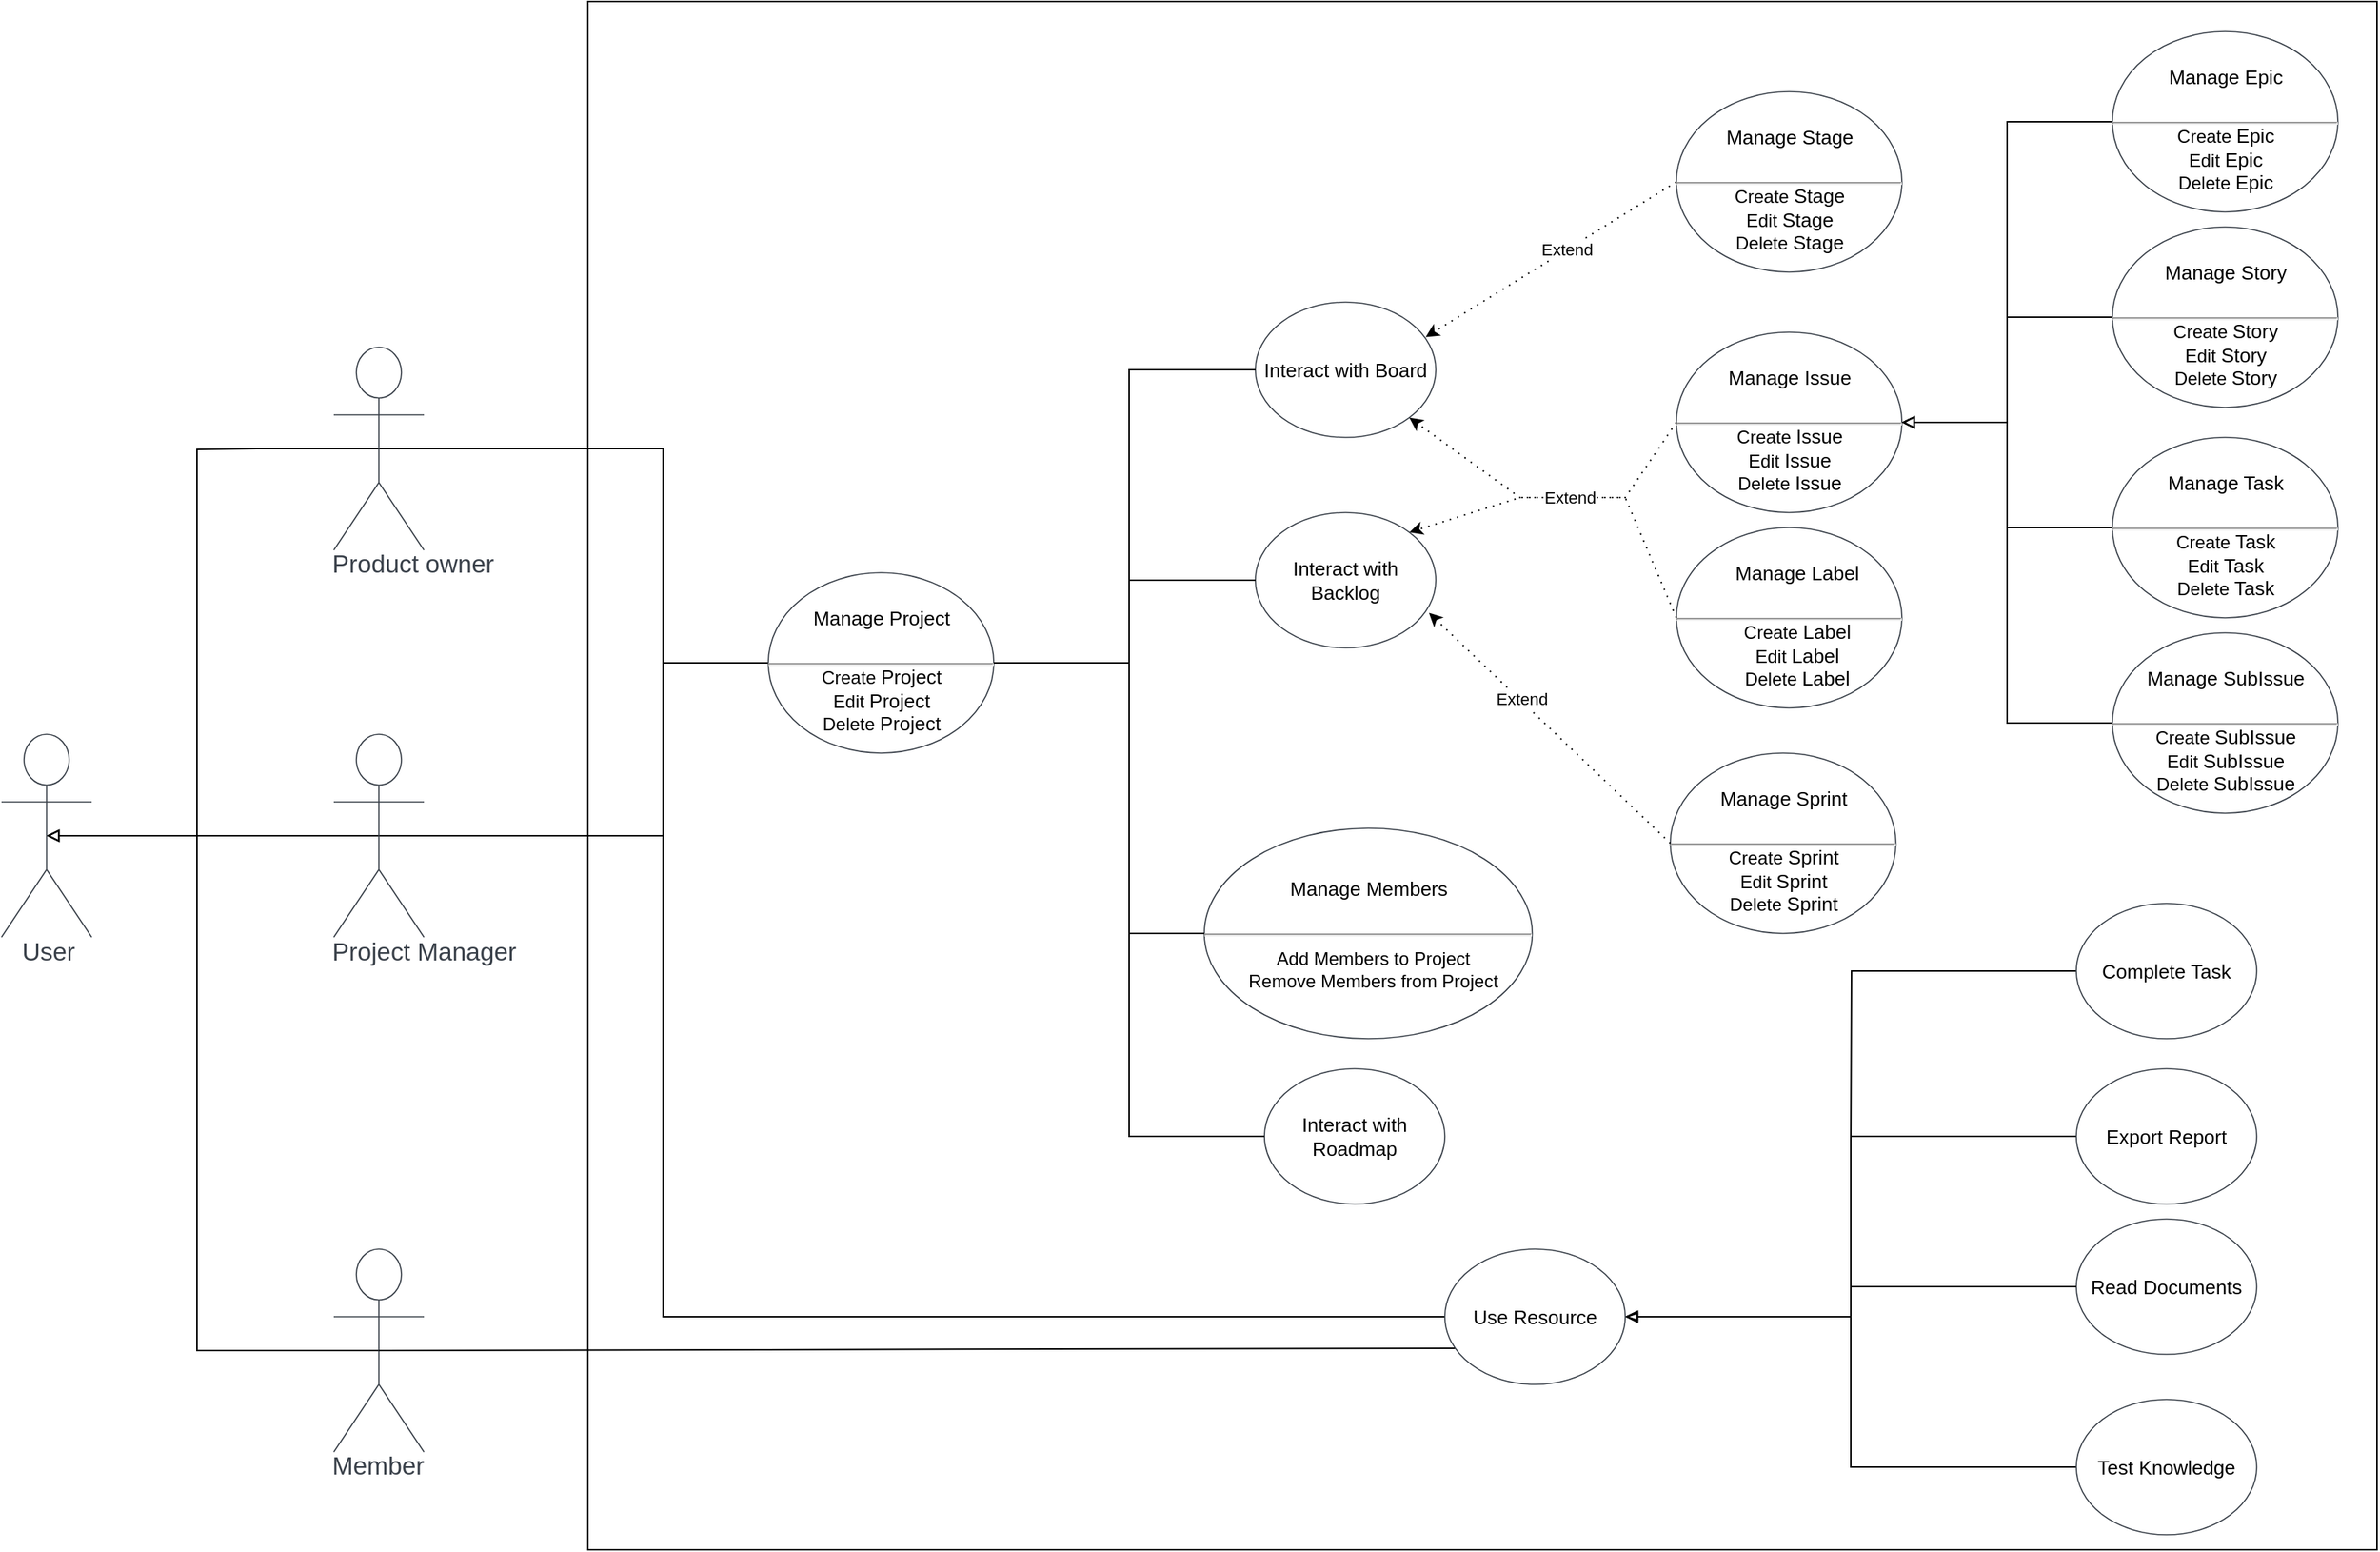 <mxfile version="20.0.2" type="device" pages="7"><diagram name="Overview System" id="0783ab3e-0a74-02c8-0abd-f7b4e66b4bec"><mxGraphModel dx="3611" dy="-1011" grid="1" gridSize="10" guides="1" tooltips="1" connect="1" arrows="1" fold="1" page="1" pageScale="1" pageWidth="850" pageHeight="1100" background="none" math="0" shadow="0"><root><mxCell id="0"/><mxCell id="1" parent="0"/><mxCell id="XlfcxFP_p45vm-Oi4a6Q-1" value="" style="rounded=0;whiteSpace=wrap;html=1;" vertex="1" parent="1"><mxGeometry x="-1270" y="2280" width="1190" height="1030" as="geometry"/></mxCell><mxCell id="XlfcxFP_p45vm-Oi4a6Q-2" style="edgeStyle=orthogonalEdgeStyle;rounded=0;orthogonalLoop=1;jettySize=auto;html=1;exitX=0.5;exitY=0.5;exitDx=0;exitDy=0;exitPerimeter=0;entryX=0.5;entryY=0.5;entryDx=0;entryDy=0;entryPerimeter=0;endArrow=block;endFill=0;" edge="1" parent="1" source="XlfcxFP_p45vm-Oi4a6Q-4" target="XlfcxFP_p45vm-Oi4a6Q-11"><mxGeometry relative="1" as="geometry"><mxPoint x="-1405.0" y="2855" as="targetPoint"/><Array as="points"><mxPoint x="-1490" y="2578"/><mxPoint x="-1530" y="2578"/><mxPoint x="-1530" y="2835"/></Array></mxGeometry></mxCell><mxCell id="XlfcxFP_p45vm-Oi4a6Q-3" style="edgeStyle=orthogonalEdgeStyle;rounded=0;orthogonalLoop=1;jettySize=auto;html=1;exitX=0.5;exitY=0.5;exitDx=0;exitDy=0;exitPerimeter=0;entryX=0;entryY=0.5;entryDx=0;entryDy=0;endArrow=none;endFill=0;" edge="1" parent="1" source="XlfcxFP_p45vm-Oi4a6Q-4" target="XlfcxFP_p45vm-Oi4a6Q-59"><mxGeometry relative="1" as="geometry"><Array as="points"><mxPoint x="-1220" y="2578"/><mxPoint x="-1220" y="2720"/></Array></mxGeometry></mxCell><UserObject label="Product owner" lucidchartObjectId="TNX.0SlXahP6" id="XlfcxFP_p45vm-Oi4a6Q-4"><mxCell style="html=1;overflow=block;blockSpacing=1;shape=umlActor;labelPosition=center;verticalLabelPosition=bottom;verticalAlign=top;whiteSpace=nowrap;fontSize=16.7;fontColor=#3a414a;spacing=0;strokeColor=#3a414a;strokeOpacity=100;rounded=1;absoluteArcSize=1;arcSize=9;strokeWidth=0.8;" vertex="1" parent="1"><mxGeometry x="-1439" y="2510" width="60" height="135" as="geometry"/></mxCell></UserObject><mxCell id="XlfcxFP_p45vm-Oi4a6Q-5" style="edgeStyle=none;rounded=0;orthogonalLoop=1;jettySize=auto;html=1;exitX=0.5;exitY=0.5;exitDx=0;exitDy=0;exitPerimeter=0;entryX=0.5;entryY=0.5;entryDx=0;entryDy=0;entryPerimeter=0;endArrow=block;endFill=0;" edge="1" parent="1" source="XlfcxFP_p45vm-Oi4a6Q-8" target="XlfcxFP_p45vm-Oi4a6Q-11"><mxGeometry relative="1" as="geometry"><mxPoint x="-1405.0" y="2855" as="targetPoint"/></mxGeometry></mxCell><mxCell id="XlfcxFP_p45vm-Oi4a6Q-6" style="edgeStyle=orthogonalEdgeStyle;rounded=0;orthogonalLoop=1;jettySize=auto;html=1;exitX=0.5;exitY=0.5;exitDx=0;exitDy=0;exitPerimeter=0;entryX=0;entryY=0.5;entryDx=0;entryDy=0;endArrow=none;endFill=0;" edge="1" parent="1" source="XlfcxFP_p45vm-Oi4a6Q-8" target="XlfcxFP_p45vm-Oi4a6Q-59"><mxGeometry relative="1" as="geometry"><Array as="points"><mxPoint x="-1220" y="2835"/><mxPoint x="-1220" y="2720"/></Array></mxGeometry></mxCell><mxCell id="XlfcxFP_p45vm-Oi4a6Q-7" style="edgeStyle=orthogonalEdgeStyle;rounded=0;orthogonalLoop=1;jettySize=auto;html=1;exitX=0.5;exitY=0.5;exitDx=0;exitDy=0;exitPerimeter=0;entryX=0;entryY=0.5;entryDx=0;entryDy=0;endArrow=none;endFill=0;" edge="1" parent="1" source="XlfcxFP_p45vm-Oi4a6Q-8" target="XlfcxFP_p45vm-Oi4a6Q-72"><mxGeometry relative="1" as="geometry"><Array as="points"><mxPoint x="-1220" y="2835"/><mxPoint x="-1220" y="3155"/></Array></mxGeometry></mxCell><UserObject label="Project Manager" lucidchartObjectId="TOX.cnv9FldG" id="XlfcxFP_p45vm-Oi4a6Q-8"><mxCell style="html=1;overflow=block;blockSpacing=1;shape=umlActor;labelPosition=center;verticalLabelPosition=bottom;verticalAlign=top;whiteSpace=nowrap;fontSize=16.7;fontColor=#3a414a;spacing=0;strokeColor=#3a414a;strokeOpacity=100;rounded=1;absoluteArcSize=1;arcSize=9;strokeWidth=0.8;" vertex="1" parent="1"><mxGeometry x="-1439" y="2767.5" width="60" height="135" as="geometry"/></mxCell></UserObject><mxCell id="XlfcxFP_p45vm-Oi4a6Q-9" style="rounded=0;orthogonalLoop=1;jettySize=auto;html=1;exitX=0.5;exitY=0.5;exitDx=0;exitDy=0;exitPerimeter=0;edgeStyle=orthogonalEdgeStyle;endArrow=block;endFill=0;entryX=0.5;entryY=0.5;entryDx=0;entryDy=0;entryPerimeter=0;" edge="1" parent="1" source="XlfcxFP_p45vm-Oi4a6Q-10" target="XlfcxFP_p45vm-Oi4a6Q-11"><mxGeometry relative="1" as="geometry"><mxPoint x="-1900" y="2860" as="targetPoint"/><Array as="points"><mxPoint x="-1530" y="3178"/><mxPoint x="-1530" y="2835"/></Array></mxGeometry></mxCell><UserObject label="Member" lucidchartObjectId="8OX.NVn9mZf4" id="XlfcxFP_p45vm-Oi4a6Q-10"><mxCell style="html=1;overflow=block;blockSpacing=1;shape=umlActor;labelPosition=center;verticalLabelPosition=bottom;verticalAlign=top;whiteSpace=nowrap;fontSize=16.7;fontColor=#3a414a;spacing=0;strokeColor=#3a414a;strokeOpacity=100;rounded=1;absoluteArcSize=1;arcSize=9;strokeWidth=0.8;" vertex="1" parent="1"><mxGeometry x="-1439" y="3110" width="60" height="135" as="geometry"/></mxCell></UserObject><UserObject label="&amp;nbsp;User" lucidchartObjectId="WOX.MkSxOAm~" id="XlfcxFP_p45vm-Oi4a6Q-11"><mxCell style="html=1;overflow=block;blockSpacing=1;shape=umlActor;labelPosition=center;verticalLabelPosition=bottom;verticalAlign=top;whiteSpace=nowrap;fontSize=16.7;fontColor=#3a414a;spacing=0;strokeColor=#3a414a;strokeOpacity=100;rounded=1;absoluteArcSize=1;arcSize=9;strokeWidth=0.8;" vertex="1" parent="1"><mxGeometry x="-1660" y="2767.5" width="60" height="135" as="geometry"/></mxCell></UserObject><mxCell id="XlfcxFP_p45vm-Oi4a6Q-12" value="" style="endArrow=none;html=1;rounded=0;exitX=0.5;exitY=0.5;exitDx=0;exitDy=0;exitPerimeter=0;entryX=0.058;entryY=0.733;entryDx=0;entryDy=0;endFill=0;entryPerimeter=0;" edge="1" parent="1" source="XlfcxFP_p45vm-Oi4a6Q-10" target="XlfcxFP_p45vm-Oi4a6Q-72"><mxGeometry width="50" height="50" relative="1" as="geometry"><mxPoint x="-980" y="1560" as="sourcePoint"/><mxPoint x="-1120" y="1550" as="targetPoint"/></mxGeometry></mxCell><mxCell id="XlfcxFP_p45vm-Oi4a6Q-13" value="" style="group" vertex="1" connectable="0" parent="1"><mxGeometry x="-546" y="2300" width="440" height="560" as="geometry"/></mxCell><mxCell id="XlfcxFP_p45vm-Oi4a6Q-14" value="" style="endArrow=block;html=1;rounded=0;endFill=0;exitX=0;exitY=0.5;exitDx=0;exitDy=0;edgeStyle=orthogonalEdgeStyle;" edge="1" parent="XlfcxFP_p45vm-Oi4a6Q-13" source="XlfcxFP_p45vm-Oi4a6Q-16"><mxGeometry width="50" height="50" relative="1" as="geometry"><mxPoint x="150" y="380" as="sourcePoint"/><mxPoint x="150" y="260" as="targetPoint"/><Array as="points"><mxPoint x="220" y="460"/><mxPoint x="220" y="260"/></Array></mxGeometry></mxCell><mxCell id="XlfcxFP_p45vm-Oi4a6Q-15" value="" style="group" vertex="1" connectable="0" parent="XlfcxFP_p45vm-Oi4a6Q-13"><mxGeometry x="290" y="400" width="150" height="120" as="geometry"/></mxCell><UserObject label="&lt;hr&gt;" lucidchartObjectId="uC~.240Fy0e5" id="XlfcxFP_p45vm-Oi4a6Q-16"><mxCell style="html=1;overflow=block;blockSpacing=1;whiteSpace=wrap;ellipse;fontSize=13;spacing=0;strokeColor=#3a414a;strokeOpacity=100;rounded=1;absoluteArcSize=1;arcSize=9;strokeWidth=0.8;" vertex="1" parent="XlfcxFP_p45vm-Oi4a6Q-15"><mxGeometry width="150" height="120" as="geometry"/></mxCell></UserObject><mxCell id="XlfcxFP_p45vm-Oi4a6Q-17" value="&lt;span style=&quot;font-size: 13px&quot;&gt;Manage&amp;nbsp;&lt;/span&gt;&lt;span style=&quot;font-size: 13px&quot;&gt;Sub&lt;/span&gt;&lt;span style=&quot;font-size: 13px&quot;&gt;Issue&lt;/span&gt;" style="text;html=1;align=center;verticalAlign=middle;resizable=0;points=[];autosize=1;strokeColor=none;fillColor=none;" vertex="1" parent="XlfcxFP_p45vm-Oi4a6Q-15"><mxGeometry x="15" y="20" width="120" height="20" as="geometry"/></mxCell><mxCell id="XlfcxFP_p45vm-Oi4a6Q-18" value="Create&amp;nbsp;&lt;span style=&quot;font-size: 13px&quot;&gt;Sub&lt;/span&gt;&lt;span style=&quot;font-size: 13px&quot;&gt;Issue&lt;/span&gt;&lt;br&gt;Edit&amp;nbsp;&lt;span style=&quot;font-size: 13px&quot;&gt;Sub&lt;/span&gt;&lt;span style=&quot;font-size: 13px&quot;&gt;Issue&lt;/span&gt;&lt;br&gt;Delete&amp;nbsp;&lt;span style=&quot;font-size: 13px&quot;&gt;Sub&lt;/span&gt;&lt;span style=&quot;font-size: 13px&quot;&gt;Issue&lt;/span&gt;" style="text;html=1;align=center;verticalAlign=middle;resizable=0;points=[];autosize=1;strokeColor=none;fillColor=none;" vertex="1" parent="XlfcxFP_p45vm-Oi4a6Q-15"><mxGeometry x="20" y="60" width="110" height="50" as="geometry"/></mxCell><mxCell id="XlfcxFP_p45vm-Oi4a6Q-19" value="" style="group" vertex="1" connectable="0" parent="XlfcxFP_p45vm-Oi4a6Q-13"><mxGeometry x="290" width="150" height="120" as="geometry"/></mxCell><UserObject label="&lt;hr&gt;" lucidchartObjectId="uC~.240Fy0e5" id="XlfcxFP_p45vm-Oi4a6Q-20"><mxCell style="html=1;overflow=block;blockSpacing=1;whiteSpace=wrap;ellipse;fontSize=13;spacing=0;strokeColor=#3a414a;strokeOpacity=100;rounded=1;absoluteArcSize=1;arcSize=9;strokeWidth=0.8;" vertex="1" parent="XlfcxFP_p45vm-Oi4a6Q-19"><mxGeometry width="150" height="120" as="geometry"/></mxCell></UserObject><mxCell id="XlfcxFP_p45vm-Oi4a6Q-21" value="&lt;span style=&quot;font-size: 13px&quot;&gt;Manage Epic&lt;/span&gt;" style="text;html=1;align=center;verticalAlign=middle;resizable=0;points=[];autosize=1;strokeColor=none;fillColor=none;" vertex="1" parent="XlfcxFP_p45vm-Oi4a6Q-19"><mxGeometry x="30" y="20" width="90" height="20" as="geometry"/></mxCell><mxCell id="XlfcxFP_p45vm-Oi4a6Q-22" value="Create&amp;nbsp;&lt;span style=&quot;font-size: 13px&quot;&gt;Epic&lt;/span&gt;&lt;br&gt;Edit&amp;nbsp;&lt;span style=&quot;font-size: 13px&quot;&gt;Epic&lt;/span&gt;&lt;br&gt;Delete&amp;nbsp;&lt;span style=&quot;font-size: 13px&quot;&gt;Epic&lt;/span&gt;" style="text;html=1;align=center;verticalAlign=middle;resizable=0;points=[];autosize=1;strokeColor=none;fillColor=none;" vertex="1" parent="XlfcxFP_p45vm-Oi4a6Q-19"><mxGeometry x="35" y="60" width="80" height="50" as="geometry"/></mxCell><mxCell id="XlfcxFP_p45vm-Oi4a6Q-23" value="" style="group" vertex="1" connectable="0" parent="XlfcxFP_p45vm-Oi4a6Q-13"><mxGeometry y="200" width="150" height="120" as="geometry"/></mxCell><UserObject label="&lt;hr&gt;" lucidchartObjectId="uC~.240Fy0e5" id="XlfcxFP_p45vm-Oi4a6Q-24"><mxCell style="html=1;overflow=block;blockSpacing=1;whiteSpace=wrap;ellipse;fontSize=13;spacing=0;strokeColor=#3a414a;strokeOpacity=100;rounded=1;absoluteArcSize=1;arcSize=9;strokeWidth=0.8;" vertex="1" parent="XlfcxFP_p45vm-Oi4a6Q-23"><mxGeometry width="150" height="120" as="geometry"/></mxCell></UserObject><mxCell id="XlfcxFP_p45vm-Oi4a6Q-25" value="&lt;span style=&quot;font-size: 13px&quot;&gt;Manage Issue&lt;/span&gt;" style="text;html=1;align=center;verticalAlign=middle;resizable=0;points=[];autosize=1;strokeColor=none;fillColor=none;" vertex="1" parent="XlfcxFP_p45vm-Oi4a6Q-23"><mxGeometry x="25" y="20" width="100" height="20" as="geometry"/></mxCell><mxCell id="XlfcxFP_p45vm-Oi4a6Q-26" value="Create&amp;nbsp;&lt;span style=&quot;font-size: 13px&quot;&gt;Issue&lt;/span&gt;&lt;br&gt;Edit&amp;nbsp;&lt;span style=&quot;font-size: 13px&quot;&gt;Issue&lt;/span&gt;&lt;br&gt;Delete&amp;nbsp;&lt;span style=&quot;font-size: 13px&quot;&gt;Issue&lt;/span&gt;" style="text;html=1;align=center;verticalAlign=middle;resizable=0;points=[];autosize=1;strokeColor=none;fillColor=none;" vertex="1" parent="XlfcxFP_p45vm-Oi4a6Q-23"><mxGeometry x="30" y="60" width="90" height="50" as="geometry"/></mxCell><mxCell id="XlfcxFP_p45vm-Oi4a6Q-27" value="" style="group" vertex="1" connectable="0" parent="XlfcxFP_p45vm-Oi4a6Q-13"><mxGeometry x="290" y="130" width="150" height="120" as="geometry"/></mxCell><UserObject label="&lt;hr&gt;" lucidchartObjectId="uC~.240Fy0e5" id="XlfcxFP_p45vm-Oi4a6Q-28"><mxCell style="html=1;overflow=block;blockSpacing=1;whiteSpace=wrap;ellipse;fontSize=13;spacing=0;strokeColor=#3a414a;strokeOpacity=100;rounded=1;absoluteArcSize=1;arcSize=9;strokeWidth=0.8;" vertex="1" parent="XlfcxFP_p45vm-Oi4a6Q-27"><mxGeometry width="150" height="120" as="geometry"/></mxCell></UserObject><mxCell id="XlfcxFP_p45vm-Oi4a6Q-29" value="&lt;span style=&quot;font-size: 13px&quot;&gt;Manage Story&lt;/span&gt;" style="text;html=1;align=center;verticalAlign=middle;resizable=0;points=[];autosize=1;strokeColor=none;fillColor=none;" vertex="1" parent="XlfcxFP_p45vm-Oi4a6Q-27"><mxGeometry x="25" y="20" width="100" height="20" as="geometry"/></mxCell><mxCell id="XlfcxFP_p45vm-Oi4a6Q-30" value="Create&amp;nbsp;&lt;span style=&quot;font-size: 13px&quot;&gt;Story&lt;/span&gt;&lt;br&gt;Edit&amp;nbsp;&lt;span style=&quot;font-size: 13px&quot;&gt;Story&lt;/span&gt;&lt;br&gt;Delete&amp;nbsp;&lt;span style=&quot;font-size: 13px&quot;&gt;Story&lt;/span&gt;" style="text;html=1;align=center;verticalAlign=middle;resizable=0;points=[];autosize=1;strokeColor=none;fillColor=none;" vertex="1" parent="XlfcxFP_p45vm-Oi4a6Q-27"><mxGeometry x="30" y="60" width="90" height="50" as="geometry"/></mxCell><mxCell id="XlfcxFP_p45vm-Oi4a6Q-31" value="" style="group" vertex="1" connectable="0" parent="XlfcxFP_p45vm-Oi4a6Q-13"><mxGeometry x="290" y="270" width="150" height="120" as="geometry"/></mxCell><UserObject label="&lt;hr&gt;" lucidchartObjectId="uC~.240Fy0e5" id="XlfcxFP_p45vm-Oi4a6Q-32"><mxCell style="html=1;overflow=block;blockSpacing=1;whiteSpace=wrap;ellipse;fontSize=13;spacing=0;strokeColor=#3a414a;strokeOpacity=100;rounded=1;absoluteArcSize=1;arcSize=9;strokeWidth=0.8;" vertex="1" parent="XlfcxFP_p45vm-Oi4a6Q-31"><mxGeometry width="150" height="120" as="geometry"/></mxCell></UserObject><mxCell id="XlfcxFP_p45vm-Oi4a6Q-33" value="&lt;span style=&quot;font-size: 13px&quot;&gt;Manage Task&lt;/span&gt;" style="text;html=1;align=center;verticalAlign=middle;resizable=0;points=[];autosize=1;strokeColor=none;fillColor=none;" vertex="1" parent="XlfcxFP_p45vm-Oi4a6Q-31"><mxGeometry x="30" y="20" width="90" height="20" as="geometry"/></mxCell><mxCell id="XlfcxFP_p45vm-Oi4a6Q-34" value="Create&amp;nbsp;&lt;span style=&quot;font-size: 13px&quot;&gt;Task&lt;/span&gt;&lt;br&gt;Edit&amp;nbsp;&lt;span style=&quot;font-size: 13px&quot;&gt;Task&lt;/span&gt;&lt;br&gt;Delete&amp;nbsp;&lt;span style=&quot;font-size: 13px&quot;&gt;Task&lt;/span&gt;" style="text;html=1;align=center;verticalAlign=middle;resizable=0;points=[];autosize=1;strokeColor=none;fillColor=none;" vertex="1" parent="XlfcxFP_p45vm-Oi4a6Q-31"><mxGeometry x="35" y="60" width="80" height="50" as="geometry"/></mxCell><mxCell id="XlfcxFP_p45vm-Oi4a6Q-35" value="" style="endArrow=block;html=1;rounded=0;endFill=0;exitX=0;exitY=0.5;exitDx=0;exitDy=0;edgeStyle=orthogonalEdgeStyle;entryX=1;entryY=0.5;entryDx=0;entryDy=0;" edge="1" parent="XlfcxFP_p45vm-Oi4a6Q-13" source="XlfcxFP_p45vm-Oi4a6Q-20" target="XlfcxFP_p45vm-Oi4a6Q-24"><mxGeometry width="50" height="50" relative="1" as="geometry"><mxPoint x="-240" y="270" as="sourcePoint"/><mxPoint x="210" y="190" as="targetPoint"/></mxGeometry></mxCell><mxCell id="XlfcxFP_p45vm-Oi4a6Q-36" value="" style="endArrow=block;html=1;rounded=0;endFill=0;" edge="1" parent="XlfcxFP_p45vm-Oi4a6Q-13"><mxGeometry width="50" height="50" relative="1" as="geometry"><mxPoint x="290" y="190" as="sourcePoint"/><mxPoint x="150" y="260" as="targetPoint"/><Array as="points"><mxPoint x="220" y="190"/><mxPoint x="220" y="260"/></Array></mxGeometry></mxCell><mxCell id="XlfcxFP_p45vm-Oi4a6Q-37" value="" style="endArrow=block;html=1;rounded=0;endFill=0;edgeStyle=orthogonalEdgeStyle;" edge="1" parent="XlfcxFP_p45vm-Oi4a6Q-13"><mxGeometry width="50" height="50" relative="1" as="geometry"><mxPoint x="290" y="330" as="sourcePoint"/><mxPoint x="150" y="260" as="targetPoint"/><Array as="points"><mxPoint x="220" y="330"/><mxPoint x="220" y="260"/></Array></mxGeometry></mxCell><mxCell id="XlfcxFP_p45vm-Oi4a6Q-38" value="" style="group" vertex="1" connectable="0" parent="XlfcxFP_p45vm-Oi4a6Q-13"><mxGeometry y="40" width="150" height="120" as="geometry"/></mxCell><UserObject label="&lt;hr&gt;" lucidchartObjectId="uC~.240Fy0e5" id="XlfcxFP_p45vm-Oi4a6Q-39"><mxCell style="html=1;overflow=block;blockSpacing=1;whiteSpace=wrap;ellipse;fontSize=13;spacing=0;strokeColor=#3a414a;strokeOpacity=100;rounded=1;absoluteArcSize=1;arcSize=9;strokeWidth=0.8;" vertex="1" parent="XlfcxFP_p45vm-Oi4a6Q-38"><mxGeometry width="150" height="120" as="geometry"/></mxCell></UserObject><mxCell id="XlfcxFP_p45vm-Oi4a6Q-40" value="&lt;span style=&quot;font-size: 13px&quot;&gt;Manage Stage&lt;/span&gt;" style="text;html=1;align=center;verticalAlign=middle;resizable=0;points=[];autosize=1;strokeColor=none;fillColor=none;" vertex="1" parent="XlfcxFP_p45vm-Oi4a6Q-38"><mxGeometry x="25" y="20" width="100" height="20" as="geometry"/></mxCell><mxCell id="XlfcxFP_p45vm-Oi4a6Q-41" value="Create&amp;nbsp;&lt;span style=&quot;font-size: 13px&quot;&gt;Stage&lt;/span&gt;&lt;br&gt;Edit&amp;nbsp;&lt;span style=&quot;font-size: 13px&quot;&gt;Stage&lt;/span&gt;&lt;br&gt;Delete&amp;nbsp;&lt;span style=&quot;font-size: 13px&quot;&gt;Stage&lt;/span&gt;" style="text;html=1;align=center;verticalAlign=middle;resizable=0;points=[];autosize=1;strokeColor=none;fillColor=none;" vertex="1" parent="XlfcxFP_p45vm-Oi4a6Q-38"><mxGeometry x="30" y="60" width="90" height="50" as="geometry"/></mxCell><mxCell id="XlfcxFP_p45vm-Oi4a6Q-42" value="" style="group" vertex="1" connectable="0" parent="XlfcxFP_p45vm-Oi4a6Q-13"><mxGeometry x="-4" y="480" width="150" height="120" as="geometry"/></mxCell><UserObject label="&lt;hr&gt;" lucidchartObjectId="uC~.240Fy0e5" id="XlfcxFP_p45vm-Oi4a6Q-43"><mxCell style="html=1;overflow=block;blockSpacing=1;whiteSpace=wrap;ellipse;fontSize=13;spacing=0;strokeColor=#3a414a;strokeOpacity=100;rounded=1;absoluteArcSize=1;arcSize=9;strokeWidth=0.8;" vertex="1" parent="XlfcxFP_p45vm-Oi4a6Q-42"><mxGeometry width="150" height="120" as="geometry"/></mxCell></UserObject><mxCell id="XlfcxFP_p45vm-Oi4a6Q-44" value="&lt;span style=&quot;font-size: 13px&quot;&gt;Manage Sprint&lt;/span&gt;" style="text;html=1;align=center;verticalAlign=middle;resizable=0;points=[];autosize=1;strokeColor=none;fillColor=none;" vertex="1" parent="XlfcxFP_p45vm-Oi4a6Q-42"><mxGeometry x="25" y="20" width="100" height="20" as="geometry"/></mxCell><mxCell id="XlfcxFP_p45vm-Oi4a6Q-45" value="Create&amp;nbsp;&lt;span style=&quot;font-size: 13px&quot;&gt;Sprint&lt;/span&gt;&lt;br&gt;Edit&amp;nbsp;&lt;span style=&quot;font-size: 13px&quot;&gt;Sprint&lt;/span&gt;&lt;br&gt;Delete&amp;nbsp;&lt;span style=&quot;font-size: 13px&quot;&gt;Sprint&lt;/span&gt;" style="text;html=1;align=center;verticalAlign=middle;resizable=0;points=[];autosize=1;strokeColor=none;fillColor=none;" vertex="1" parent="XlfcxFP_p45vm-Oi4a6Q-42"><mxGeometry x="30" y="60" width="90" height="50" as="geometry"/></mxCell><mxCell id="XlfcxFP_p45vm-Oi4a6Q-46" value="" style="group" vertex="1" connectable="0" parent="1"><mxGeometry x="-546" y="2630" width="150" height="120" as="geometry"/></mxCell><UserObject label="&lt;hr&gt;" lucidchartObjectId="uC~.240Fy0e5" id="XlfcxFP_p45vm-Oi4a6Q-47"><mxCell style="html=1;overflow=block;blockSpacing=1;whiteSpace=wrap;ellipse;fontSize=13;spacing=0;strokeColor=#3a414a;strokeOpacity=100;rounded=1;absoluteArcSize=1;arcSize=9;strokeWidth=0.8;" vertex="1" parent="XlfcxFP_p45vm-Oi4a6Q-46"><mxGeometry width="150" height="120" as="geometry"/></mxCell></UserObject><mxCell id="XlfcxFP_p45vm-Oi4a6Q-48" value="&lt;span style=&quot;font-size: 13px&quot;&gt;Manage Label&lt;/span&gt;" style="text;html=1;align=center;verticalAlign=middle;resizable=0;points=[];autosize=1;strokeColor=none;fillColor=none;" vertex="1" parent="XlfcxFP_p45vm-Oi4a6Q-46"><mxGeometry x="30" y="20" width="100" height="20" as="geometry"/></mxCell><mxCell id="XlfcxFP_p45vm-Oi4a6Q-49" value="Create&amp;nbsp;&lt;span style=&quot;font-size: 13px&quot;&gt;Label&lt;/span&gt;&lt;br&gt;Edit&amp;nbsp;&lt;span style=&quot;font-size: 13px&quot;&gt;Label&lt;/span&gt;&lt;br&gt;Delete&amp;nbsp;&lt;span style=&quot;font-size: 13px&quot;&gt;Label&lt;/span&gt;" style="text;html=1;align=center;verticalAlign=middle;resizable=0;points=[];autosize=1;strokeColor=none;fillColor=none;" vertex="1" parent="XlfcxFP_p45vm-Oi4a6Q-46"><mxGeometry x="35" y="60" width="90" height="50" as="geometry"/></mxCell><UserObject label="Interact with Board" lucidchartObjectId="TkY.1NcW-u3U" id="XlfcxFP_p45vm-Oi4a6Q-50"><mxCell style="html=1;overflow=block;blockSpacing=1;whiteSpace=wrap;ellipse;fontSize=13;spacing=3.8;strokeColor=#3a414a;strokeOpacity=100;rounded=1;absoluteArcSize=1;arcSize=9;strokeWidth=0.8;" vertex="1" parent="1"><mxGeometry x="-826" y="2480" width="120" height="90" as="geometry"/></mxCell></UserObject><UserObject label="Interact with Backlog" lucidchartObjectId="TkY.1NcW-u3U" id="XlfcxFP_p45vm-Oi4a6Q-51"><mxCell style="html=1;overflow=block;blockSpacing=1;whiteSpace=wrap;ellipse;fontSize=13;spacing=3.8;strokeColor=#3a414a;strokeOpacity=100;rounded=1;absoluteArcSize=1;arcSize=9;strokeWidth=0.8;" vertex="1" parent="1"><mxGeometry x="-826" y="2620" width="120" height="90" as="geometry"/></mxCell></UserObject><mxCell id="XlfcxFP_p45vm-Oi4a6Q-52" value="" style="endArrow=classic;html=1;rounded=0;entryX=0.944;entryY=0.258;entryDx=0;entryDy=0;exitX=0;exitY=0.5;exitDx=0;exitDy=0;dashed=1;dashPattern=1 4;entryPerimeter=0;" edge="1" parent="1" source="XlfcxFP_p45vm-Oi4a6Q-39" target="XlfcxFP_p45vm-Oi4a6Q-50"><mxGeometry width="50" height="50" relative="1" as="geometry"><mxPoint x="664" y="280" as="sourcePoint"/><mxPoint x="614" y="330" as="targetPoint"/></mxGeometry></mxCell><mxCell id="XlfcxFP_p45vm-Oi4a6Q-53" value="Extend" style="edgeLabel;html=1;align=center;verticalAlign=middle;resizable=0;points=[];" vertex="1" connectable="0" parent="XlfcxFP_p45vm-Oi4a6Q-52"><mxGeometry x="-0.121" y="-1" relative="1" as="geometry"><mxPoint as="offset"/></mxGeometry></mxCell><mxCell id="XlfcxFP_p45vm-Oi4a6Q-54" value="" style="endArrow=classic;html=1;rounded=0;entryX=1;entryY=1;entryDx=0;entryDy=0;exitX=0;exitY=0.5;exitDx=0;exitDy=0;dashed=1;dashPattern=1 4;" edge="1" parent="1" source="XlfcxFP_p45vm-Oi4a6Q-24" target="XlfcxFP_p45vm-Oi4a6Q-50"><mxGeometry width="50" height="50" relative="1" as="geometry"><mxPoint x="674" y="290" as="sourcePoint"/><mxPoint x="624" y="340" as="targetPoint"/><Array as="points"><mxPoint x="-580" y="2610"/><mxPoint x="-650" y="2610"/></Array></mxGeometry></mxCell><mxCell id="XlfcxFP_p45vm-Oi4a6Q-55" value="&lt;span style=&quot;color: rgba(0 , 0 , 0 , 0) ; font-family: monospace ; font-size: 0px ; background-color: rgb(248 , 249 , 250)&quot;&gt;%3CmxGraphModel%3E%3Croot%3E%3CmxCell%20id%3D%220%22%2F%3E%3CmxCell%20id%3D%221%22%20parent%3D%220%22%2F%3E%3CmxCell%20id%3D%222%22%20value%3D%22Extend%22%20style%3D%22edgeLabel%3Bhtml%3D1%3Balign%3Dcenter%3BverticalAlign%3Dmiddle%3Bresizable%3D0%3Bpoints%3D%5B%5D%3B%22%20vertex%3D%221%22%20connectable%3D%220%22%20parent%3D%221%22%3E%3CmxGeometry%20x%3D%22-703.536%22%20y%3D%221223.633%22%20as%3D%22geometry%22%2F%3E%3C%2FmxCell%3E%3C%2Froot%3E%3C%2FmxGraphModel%3E&lt;/span&gt;" style="edgeLabel;html=1;align=center;verticalAlign=middle;resizable=0;points=[];" vertex="1" connectable="0" parent="XlfcxFP_p45vm-Oi4a6Q-54"><mxGeometry x="-0.149" y="-1" relative="1" as="geometry"><mxPoint as="offset"/></mxGeometry></mxCell><mxCell id="XlfcxFP_p45vm-Oi4a6Q-56" value="" style="endArrow=classic;html=1;rounded=0;entryX=0.962;entryY=0.741;entryDx=0;entryDy=0;exitX=0;exitY=0.5;exitDx=0;exitDy=0;entryPerimeter=0;dashed=1;dashPattern=1 4;" edge="1" parent="1" source="XlfcxFP_p45vm-Oi4a6Q-43" target="XlfcxFP_p45vm-Oi4a6Q-51"><mxGeometry width="50" height="50" relative="1" as="geometry"><mxPoint x="694" y="310" as="sourcePoint"/><mxPoint x="644" y="360" as="targetPoint"/></mxGeometry></mxCell><mxCell id="XlfcxFP_p45vm-Oi4a6Q-57" value="Extend" style="edgeLabel;html=1;align=center;verticalAlign=middle;resizable=0;points=[];" vertex="1" connectable="0" parent="XlfcxFP_p45vm-Oi4a6Q-56"><mxGeometry x="0.246" y="-1" relative="1" as="geometry"><mxPoint as="offset"/></mxGeometry></mxCell><mxCell id="XlfcxFP_p45vm-Oi4a6Q-58" value="" style="group" vertex="1" connectable="0" parent="1"><mxGeometry x="-1150" y="2660" width="150" height="120" as="geometry"/></mxCell><UserObject label="&lt;hr&gt;" lucidchartObjectId="uC~.240Fy0e5" id="XlfcxFP_p45vm-Oi4a6Q-59"><mxCell style="html=1;overflow=block;blockSpacing=1;whiteSpace=wrap;ellipse;fontSize=13;spacing=0;strokeColor=#3a414a;strokeOpacity=100;rounded=1;absoluteArcSize=1;arcSize=9;strokeWidth=0.8;" vertex="1" parent="XlfcxFP_p45vm-Oi4a6Q-58"><mxGeometry width="150" height="120" as="geometry"/></mxCell></UserObject><mxCell id="XlfcxFP_p45vm-Oi4a6Q-60" value="&lt;span style=&quot;font-size: 13px&quot;&gt;Manage Project&lt;/span&gt;" style="text;html=1;align=center;verticalAlign=middle;resizable=0;points=[];autosize=1;strokeColor=none;fillColor=none;" vertex="1" parent="XlfcxFP_p45vm-Oi4a6Q-58"><mxGeometry x="20" y="20" width="110" height="20" as="geometry"/></mxCell><mxCell id="XlfcxFP_p45vm-Oi4a6Q-61" value="Create&amp;nbsp;&lt;span style=&quot;font-size: 13px&quot;&gt;Project&lt;/span&gt;&lt;br&gt;Edit&amp;nbsp;&lt;span style=&quot;font-size: 13px&quot;&gt;Project&lt;/span&gt;&lt;br&gt;Delete&amp;nbsp;&lt;span style=&quot;font-size: 13px&quot;&gt;Project&lt;/span&gt;" style="text;html=1;align=center;verticalAlign=middle;resizable=0;points=[];autosize=1;strokeColor=none;fillColor=none;" vertex="1" parent="XlfcxFP_p45vm-Oi4a6Q-58"><mxGeometry x="25" y="60" width="100" height="50" as="geometry"/></mxCell><mxCell id="XlfcxFP_p45vm-Oi4a6Q-62" value="" style="group" vertex="1" connectable="0" parent="1"><mxGeometry x="-860" y="2830" width="240" height="140" as="geometry"/></mxCell><UserObject label="&lt;hr&gt;" lucidchartObjectId="uC~.240Fy0e5" id="XlfcxFP_p45vm-Oi4a6Q-63"><mxCell style="html=1;overflow=block;blockSpacing=1;whiteSpace=wrap;ellipse;fontSize=13;spacing=0;strokeColor=#3a414a;strokeOpacity=100;rounded=1;absoluteArcSize=1;arcSize=9;strokeWidth=0.8;" vertex="1" parent="XlfcxFP_p45vm-Oi4a6Q-62"><mxGeometry width="218.182" height="140" as="geometry"/></mxCell></UserObject><mxCell id="XlfcxFP_p45vm-Oi4a6Q-64" value="&lt;span style=&quot;font-size: 13px&quot;&gt;Manage Members&lt;/span&gt;" style="text;html=1;align=center;verticalAlign=middle;resizable=0;points=[];autosize=1;strokeColor=none;fillColor=none;" vertex="1" parent="XlfcxFP_p45vm-Oi4a6Q-62"><mxGeometry x="49.088" y="30.003" width="120" height="20" as="geometry"/></mxCell><mxCell id="XlfcxFP_p45vm-Oi4a6Q-65" value="Add Members to Project&lt;br&gt;Remove Members from Project" style="text;html=1;align=center;verticalAlign=middle;resizable=0;points=[];autosize=1;strokeColor=none;fillColor=none;" vertex="1" parent="XlfcxFP_p45vm-Oi4a6Q-62"><mxGeometry x="21.82" y="78.753" width="180" height="30" as="geometry"/></mxCell><UserObject label="Interact with Roadmap" lucidchartObjectId="TkY.1NcW-u3U" id="XlfcxFP_p45vm-Oi4a6Q-66"><mxCell style="html=1;overflow=block;blockSpacing=1;whiteSpace=wrap;ellipse;fontSize=13;spacing=3.8;strokeColor=#3a414a;strokeOpacity=100;rounded=1;absoluteArcSize=1;arcSize=9;strokeWidth=0.8;" vertex="1" parent="1"><mxGeometry x="-820" y="2990" width="120" height="90" as="geometry"/></mxCell></UserObject><UserObject label="Read Documents" lucidchartObjectId="TkY.1NcW-u3U" id="XlfcxFP_p45vm-Oi4a6Q-67"><mxCell style="html=1;overflow=block;blockSpacing=1;whiteSpace=wrap;ellipse;fontSize=13;spacing=3.8;strokeColor=#3a414a;strokeOpacity=100;rounded=1;absoluteArcSize=1;arcSize=9;strokeWidth=0.8;" vertex="1" parent="1"><mxGeometry x="-280" y="3090" width="120" height="90" as="geometry"/></mxCell></UserObject><mxCell id="XlfcxFP_p45vm-Oi4a6Q-68" style="edgeStyle=orthogonalEdgeStyle;rounded=0;orthogonalLoop=1;jettySize=auto;html=1;endArrow=block;endFill=0;exitX=0;exitY=0.5;exitDx=0;exitDy=0;entryX=1;entryY=0.5;entryDx=0;entryDy=0;" edge="1" parent="1" source="XlfcxFP_p45vm-Oi4a6Q-74" target="XlfcxFP_p45vm-Oi4a6Q-72"><mxGeometry relative="1" as="geometry"/></mxCell><mxCell id="XlfcxFP_p45vm-Oi4a6Q-69" style="edgeStyle=orthogonalEdgeStyle;rounded=0;orthogonalLoop=1;jettySize=auto;html=1;endArrow=block;endFill=0;exitX=0;exitY=0.5;exitDx=0;exitDy=0;entryX=1;entryY=0.5;entryDx=0;entryDy=0;" edge="1" parent="1" source="XlfcxFP_p45vm-Oi4a6Q-67" target="XlfcxFP_p45vm-Oi4a6Q-72"><mxGeometry relative="1" as="geometry"/></mxCell><mxCell id="XlfcxFP_p45vm-Oi4a6Q-70" style="edgeStyle=orthogonalEdgeStyle;rounded=0;orthogonalLoop=1;jettySize=auto;html=1;endArrow=blockThin;endFill=0;exitX=0;exitY=0.5;exitDx=0;exitDy=0;entryX=1;entryY=0.5;entryDx=0;entryDy=0;" edge="1" parent="1" source="XlfcxFP_p45vm-Oi4a6Q-73" target="XlfcxFP_p45vm-Oi4a6Q-72"><mxGeometry relative="1" as="geometry"/></mxCell><UserObject label="Use Resource" lucidchartObjectId="TkY.1NcW-u3U" id="XlfcxFP_p45vm-Oi4a6Q-72"><mxCell style="html=1;overflow=block;blockSpacing=1;whiteSpace=wrap;ellipse;fontSize=13;spacing=3.8;strokeColor=#3a414a;strokeOpacity=100;rounded=1;absoluteArcSize=1;arcSize=9;strokeWidth=0.8;" vertex="1" parent="1"><mxGeometry x="-700" y="3110" width="120" height="90" as="geometry"/></mxCell></UserObject><UserObject label="Test Knowledge" lucidchartObjectId="TkY.1NcW-u3U" id="XlfcxFP_p45vm-Oi4a6Q-73"><mxCell style="html=1;overflow=block;blockSpacing=1;whiteSpace=wrap;ellipse;fontSize=13;spacing=3.8;strokeColor=#3a414a;strokeOpacity=100;rounded=1;absoluteArcSize=1;arcSize=9;strokeWidth=0.8;" vertex="1" parent="1"><mxGeometry x="-280.0" y="3210" width="120" height="90" as="geometry"/></mxCell></UserObject><UserObject label="Export Report" lucidchartObjectId="TkY.1NcW-u3U" id="XlfcxFP_p45vm-Oi4a6Q-74"><mxCell style="html=1;overflow=block;blockSpacing=1;whiteSpace=wrap;ellipse;fontSize=13;spacing=3.8;strokeColor=#3a414a;strokeOpacity=100;rounded=1;absoluteArcSize=1;arcSize=9;strokeWidth=0.8;" vertex="1" parent="1"><mxGeometry x="-280" y="2990" width="120" height="90" as="geometry"/></mxCell></UserObject><mxCell id="XlfcxFP_p45vm-Oi4a6Q-77" style="edgeStyle=orthogonalEdgeStyle;rounded=0;orthogonalLoop=1;jettySize=auto;html=1;entryX=0;entryY=0.5;entryDx=0;entryDy=0;endArrow=none;endFill=0;" edge="1" parent="1" source="XlfcxFP_p45vm-Oi4a6Q-59" target="XlfcxFP_p45vm-Oi4a6Q-51"><mxGeometry relative="1" as="geometry"><Array as="points"><mxPoint x="-910" y="2720"/><mxPoint x="-910" y="2665"/></Array></mxGeometry></mxCell><mxCell id="XlfcxFP_p45vm-Oi4a6Q-78" style="edgeStyle=orthogonalEdgeStyle;rounded=0;orthogonalLoop=1;jettySize=auto;html=1;entryX=0;entryY=0.5;entryDx=0;entryDy=0;endArrow=none;endFill=0;" edge="1" parent="1" source="XlfcxFP_p45vm-Oi4a6Q-59" target="XlfcxFP_p45vm-Oi4a6Q-50"><mxGeometry relative="1" as="geometry"><Array as="points"><mxPoint x="-910" y="2720"/><mxPoint x="-910" y="2525"/></Array></mxGeometry></mxCell><mxCell id="XlfcxFP_p45vm-Oi4a6Q-79" style="edgeStyle=orthogonalEdgeStyle;rounded=0;orthogonalLoop=1;jettySize=auto;html=1;entryX=0;entryY=0.5;entryDx=0;entryDy=0;endArrow=none;endFill=0;" edge="1" parent="1" source="XlfcxFP_p45vm-Oi4a6Q-59" target="XlfcxFP_p45vm-Oi4a6Q-63"><mxGeometry relative="1" as="geometry"><Array as="points"><mxPoint x="-910" y="2720"/><mxPoint x="-910" y="2900"/></Array></mxGeometry></mxCell><mxCell id="XlfcxFP_p45vm-Oi4a6Q-80" style="edgeStyle=orthogonalEdgeStyle;rounded=0;orthogonalLoop=1;jettySize=auto;html=1;exitX=1;exitY=0.5;exitDx=0;exitDy=0;entryX=0;entryY=0.5;entryDx=0;entryDy=0;endArrow=none;endFill=0;" edge="1" parent="1" source="XlfcxFP_p45vm-Oi4a6Q-59" target="XlfcxFP_p45vm-Oi4a6Q-66"><mxGeometry relative="1" as="geometry"/></mxCell><mxCell id="XlfcxFP_p45vm-Oi4a6Q-81" value="" style="endArrow=classic;html=1;rounded=0;jumpStyle=arc;jumpSize=19;entryX=1;entryY=0;entryDx=0;entryDy=0;exitX=0;exitY=0.5;exitDx=0;exitDy=0;dashed=1;dashPattern=1 4;" edge="1" parent="1" source="XlfcxFP_p45vm-Oi4a6Q-47" target="XlfcxFP_p45vm-Oi4a6Q-51"><mxGeometry width="50" height="50" relative="1" as="geometry"><mxPoint x="700" y="210" as="sourcePoint"/><mxPoint x="750" y="160" as="targetPoint"/><Array as="points"><mxPoint x="-580" y="2610"/><mxPoint x="-650" y="2610"/></Array></mxGeometry></mxCell><mxCell id="XlfcxFP_p45vm-Oi4a6Q-82" value="Extend" style="edgeLabel;html=1;align=center;verticalAlign=middle;resizable=0;points=[];" vertex="1" connectable="0" parent="XlfcxFP_p45vm-Oi4a6Q-81"><mxGeometry x="0.184" y="1" relative="1" as="geometry"><mxPoint x="14" y="-1" as="offset"/></mxGeometry></mxCell><mxCell id="XlfcxFP_p45vm-Oi4a6Q-85" style="edgeStyle=orthogonalEdgeStyle;rounded=0;orthogonalLoop=1;jettySize=auto;html=1;exitX=0;exitY=0.5;exitDx=0;exitDy=0;endArrow=none;endFill=0;" edge="1" parent="1" source="XlfcxFP_p45vm-Oi4a6Q-83"><mxGeometry relative="1" as="geometry"><mxPoint x="-430" y="3040" as="targetPoint"/></mxGeometry></mxCell><UserObject label="Complete Task" lucidchartObjectId="TkY.1NcW-u3U" id="XlfcxFP_p45vm-Oi4a6Q-83"><mxCell style="html=1;overflow=block;blockSpacing=1;whiteSpace=wrap;ellipse;fontSize=13;spacing=3.8;strokeColor=#3a414a;strokeOpacity=100;rounded=1;absoluteArcSize=1;arcSize=9;strokeWidth=0.8;" vertex="1" parent="1"><mxGeometry x="-280" y="2880" width="120" height="90" as="geometry"/></mxCell></UserObject></root></mxGraphModel></diagram><diagram id="zLtauKlGJa3Y48WQX1wP" name="Login"><mxGraphModel dx="3588" dy="-1621" grid="1" gridSize="10" guides="1" tooltips="1" connect="1" arrows="1" fold="1" page="1" pageScale="1" pageWidth="850" pageHeight="1100" math="0" shadow="0"><root><mxCell id="0"/><mxCell id="1" parent="0"/><mxCell id="ooPZKCSUwFshoTxDVP7U-2" value="" style="rounded=0;whiteSpace=wrap;html=1;" parent="1" vertex="1"><mxGeometry x="-2400" y="2240" width="530" height="340" as="geometry"/></mxCell><UserObject label="&amp;nbsp;User" lucidchartObjectId="WOX.MkSxOAm~" id="ooPZKCSUwFshoTxDVP7U-1"><mxCell style="html=1;overflow=block;blockSpacing=1;shape=umlActor;labelPosition=center;verticalLabelPosition=bottom;verticalAlign=top;whiteSpace=nowrap;fontSize=16.7;fontColor=#3a414a;spacing=0;strokeColor=#3a414a;strokeOpacity=100;rounded=1;absoluteArcSize=1;arcSize=9;strokeWidth=0.8;" parent="1" vertex="1"><mxGeometry x="-2520" y="2350" width="60" height="135" as="geometry"/></mxCell></UserObject><mxCell id="ooPZKCSUwFshoTxDVP7U-3" value="System&lt;br&gt;" style="text;html=1;align=center;verticalAlign=middle;resizable=0;points=[];autosize=1;strokeColor=none;fillColor=none;" parent="1" vertex="1"><mxGeometry x="-2200" y="2250" width="60" height="20" as="geometry"/></mxCell><mxCell id="ooPZKCSUwFshoTxDVP7U-8" style="rounded=0;orthogonalLoop=1;jettySize=auto;html=1;exitX=1;exitY=0.5;exitDx=0;exitDy=0;entryX=0;entryY=0.5;entryDx=0;entryDy=0;endArrow=classic;endFill=0;dashed=1;dashPattern=1 4;" parent="1" source="ooPZKCSUwFshoTxDVP7U-4" target="ooPZKCSUwFshoTxDVP7U-5" edge="1"><mxGeometry relative="1" as="geometry"/></mxCell><mxCell id="ooPZKCSUwFshoTxDVP7U-11" value="Include" style="edgeLabel;html=1;align=center;verticalAlign=middle;resizable=0;points=[];" parent="ooPZKCSUwFshoTxDVP7U-8" vertex="1" connectable="0"><mxGeometry x="0.378" y="1" relative="1" as="geometry"><mxPoint as="offset"/></mxGeometry></mxCell><mxCell id="ooPZKCSUwFshoTxDVP7U-9" style="rounded=0;orthogonalLoop=1;jettySize=auto;html=1;endArrow=classic;endFill=0;dashed=1;exitX=0;exitY=0.5;exitDx=0;exitDy=0;" parent="1" source="ooPZKCSUwFshoTxDVP7U-6" target="ooPZKCSUwFshoTxDVP7U-4" edge="1"><mxGeometry relative="1" as="geometry"/></mxCell><mxCell id="ooPZKCSUwFshoTxDVP7U-12" value="Extend" style="edgeLabel;html=1;align=center;verticalAlign=middle;resizable=0;points=[];" parent="ooPZKCSUwFshoTxDVP7U-9" vertex="1" connectable="0"><mxGeometry x="-0.352" relative="1" as="geometry"><mxPoint as="offset"/></mxGeometry></mxCell><mxCell id="ooPZKCSUwFshoTxDVP7U-4" value="Input Username and Password" style="ellipse;whiteSpace=wrap;html=1;" parent="1" vertex="1"><mxGeometry x="-2330" y="2377.5" width="120" height="80" as="geometry"/></mxCell><mxCell id="ooPZKCSUwFshoTxDVP7U-5" value="Validate Username and Password" style="ellipse;whiteSpace=wrap;html=1;" parent="1" vertex="1"><mxGeometry x="-2100" y="2320" width="120" height="80" as="geometry"/></mxCell><mxCell id="ooPZKCSUwFshoTxDVP7U-6" value="Display Error" style="ellipse;whiteSpace=wrap;html=1;" parent="1" vertex="1"><mxGeometry x="-2100" y="2450" width="120" height="80" as="geometry"/></mxCell><mxCell id="ooPZKCSUwFshoTxDVP7U-7" style="edgeStyle=orthogonalEdgeStyle;rounded=0;orthogonalLoop=1;jettySize=auto;html=1;exitX=0.5;exitY=0.5;exitDx=0;exitDy=0;exitPerimeter=0;entryX=0;entryY=0.5;entryDx=0;entryDy=0;endArrow=none;endFill=0;" parent="1" source="ooPZKCSUwFshoTxDVP7U-1" target="ooPZKCSUwFshoTxDVP7U-4" edge="1"><mxGeometry relative="1" as="geometry"/></mxCell></root></mxGraphModel></diagram><diagram id="iNNycDyItYrH_JhKwD_7" name="Register"><mxGraphModel dx="3414" dy="-1684" grid="1" gridSize="10" guides="1" tooltips="1" connect="1" arrows="1" fold="1" page="1" pageScale="1" pageWidth="850" pageHeight="1100" math="0" shadow="0"><root><mxCell id="0"/><mxCell id="1" parent="0"/><mxCell id="IRBt1t7dYl44CTql2wf1-1" value="" style="rounded=0;whiteSpace=wrap;html=1;" vertex="1" parent="1"><mxGeometry x="-2400" y="2240" width="530" height="320" as="geometry"/></mxCell><UserObject label="&amp;nbsp;User" lucidchartObjectId="WOX.MkSxOAm~" id="IRBt1t7dYl44CTql2wf1-2"><mxCell style="html=1;overflow=block;blockSpacing=1;shape=umlActor;labelPosition=center;verticalLabelPosition=bottom;verticalAlign=top;whiteSpace=nowrap;fontSize=16.7;fontColor=#3a414a;spacing=0;strokeColor=#3a414a;strokeOpacity=100;rounded=1;absoluteArcSize=1;arcSize=9;strokeWidth=0.8;" vertex="1" parent="1"><mxGeometry x="-2520" y="2350" width="60" height="135" as="geometry"/></mxCell></UserObject><mxCell id="IRBt1t7dYl44CTql2wf1-3" value="System&lt;br&gt;" style="text;html=1;align=center;verticalAlign=middle;resizable=0;points=[];autosize=1;strokeColor=none;fillColor=none;" vertex="1" parent="1"><mxGeometry x="-2200" y="2250" width="60" height="20" as="geometry"/></mxCell><mxCell id="IRBt1t7dYl44CTql2wf1-4" style="rounded=0;orthogonalLoop=1;jettySize=auto;html=1;exitX=1;exitY=0.5;exitDx=0;exitDy=0;entryX=0;entryY=0.5;entryDx=0;entryDy=0;endArrow=classic;endFill=0;dashed=1;dashPattern=1 4;" edge="1" parent="1" source="IRBt1t7dYl44CTql2wf1-8" target="IRBt1t7dYl44CTql2wf1-9"><mxGeometry relative="1" as="geometry"/></mxCell><mxCell id="IRBt1t7dYl44CTql2wf1-5" value="Include" style="edgeLabel;html=1;align=center;verticalAlign=middle;resizable=0;points=[];" vertex="1" connectable="0" parent="IRBt1t7dYl44CTql2wf1-4"><mxGeometry x="0.378" y="1" relative="1" as="geometry"><mxPoint as="offset"/></mxGeometry></mxCell><mxCell id="IRBt1t7dYl44CTql2wf1-6" style="rounded=0;orthogonalLoop=1;jettySize=auto;html=1;endArrow=classic;endFill=0;dashed=1;exitX=0;exitY=0.5;exitDx=0;exitDy=0;" edge="1" parent="1" source="IRBt1t7dYl44CTql2wf1-10" target="IRBt1t7dYl44CTql2wf1-8"><mxGeometry relative="1" as="geometry"/></mxCell><mxCell id="IRBt1t7dYl44CTql2wf1-7" value="Extend" style="edgeLabel;html=1;align=center;verticalAlign=middle;resizable=0;points=[];" vertex="1" connectable="0" parent="IRBt1t7dYl44CTql2wf1-6"><mxGeometry x="-0.352" relative="1" as="geometry"><mxPoint as="offset"/></mxGeometry></mxCell><mxCell id="IRBt1t7dYl44CTql2wf1-8" value="Input Information" style="ellipse;whiteSpace=wrap;html=1;" vertex="1" parent="1"><mxGeometry x="-2330" y="2377.5" width="120" height="80" as="geometry"/></mxCell><mxCell id="IRBt1t7dYl44CTql2wf1-9" value="Validate new Username and Email&amp;nbsp;" style="ellipse;whiteSpace=wrap;html=1;" vertex="1" parent="1"><mxGeometry x="-2100" y="2320" width="120" height="80" as="geometry"/></mxCell><mxCell id="IRBt1t7dYl44CTql2wf1-10" value="Display Error" style="ellipse;whiteSpace=wrap;html=1;" vertex="1" parent="1"><mxGeometry x="-2100" y="2450" width="120" height="80" as="geometry"/></mxCell><mxCell id="IRBt1t7dYl44CTql2wf1-11" style="edgeStyle=orthogonalEdgeStyle;rounded=0;orthogonalLoop=1;jettySize=auto;html=1;exitX=0.5;exitY=0.5;exitDx=0;exitDy=0;exitPerimeter=0;entryX=0;entryY=0.5;entryDx=0;entryDy=0;endArrow=none;endFill=0;" edge="1" parent="1" source="IRBt1t7dYl44CTql2wf1-2" target="IRBt1t7dYl44CTql2wf1-8"><mxGeometry relative="1" as="geometry"/></mxCell></root></mxGraphModel></diagram><diagram id="IyFQnsE9W7pp56uQ3SmQ" name="Project"><mxGraphModel dx="4033" dy="-1373" grid="1" gridSize="10" guides="1" tooltips="1" connect="1" arrows="1" fold="1" page="1" pageScale="1" pageWidth="850" pageHeight="1100" math="0" shadow="0"><root><mxCell id="0"/><mxCell id="1" parent="0"/><mxCell id="bUbiOwJn7-_k8D39Mj8G-6" value="" style="rounded=0;whiteSpace=wrap;html=1;direction=south;" parent="1" vertex="1"><mxGeometry x="-2150" y="2230" width="840" height="620" as="geometry"/></mxCell><mxCell id="bUbiOwJn7-_k8D39Mj8G-1" style="edgeStyle=orthogonalEdgeStyle;rounded=0;orthogonalLoop=1;jettySize=auto;html=1;exitX=0.5;exitY=0.5;exitDx=0;exitDy=0;exitPerimeter=0;entryX=0.5;entryY=0.5;entryDx=0;entryDy=0;entryPerimeter=0;endArrow=block;endFill=0;" parent="1" source="bUbiOwJn7-_k8D39Mj8G-2" target="bUbiOwJn7-_k8D39Mj8G-5" edge="1"><mxGeometry relative="1" as="geometry"><mxPoint x="-2255" y="2725" as="targetPoint"/><Array as="points"><mxPoint x="-2340" y="2448"/><mxPoint x="-2380" y="2448"/><mxPoint x="-2380" y="2705"/></Array></mxGeometry></mxCell><mxCell id="hpqLeHukLKn71n8eob2P-3" style="edgeStyle=none;rounded=0;orthogonalLoop=1;jettySize=auto;html=1;exitX=0.5;exitY=0.5;exitDx=0;exitDy=0;exitPerimeter=0;entryX=0;entryY=0.5;entryDx=0;entryDy=0;endArrow=none;endFill=0;" parent="1" source="bUbiOwJn7-_k8D39Mj8G-2" target="bUbiOwJn7-_k8D39Mj8G-8" edge="1"><mxGeometry relative="1" as="geometry"><Array as="points"><mxPoint x="-2100" y="2450"/><mxPoint x="-2100" y="2570"/></Array></mxGeometry></mxCell><UserObject label="Product owner" lucidchartObjectId="TNX.0SlXahP6" id="bUbiOwJn7-_k8D39Mj8G-2"><mxCell style="html=1;overflow=block;blockSpacing=1;shape=umlActor;labelPosition=center;verticalLabelPosition=bottom;verticalAlign=top;whiteSpace=nowrap;fontSize=16.7;fontColor=#3a414a;spacing=0;strokeColor=#3a414a;strokeOpacity=100;rounded=1;absoluteArcSize=1;arcSize=9;strokeWidth=0.8;" parent="1" vertex="1"><mxGeometry x="-2289" y="2380" width="60" height="135" as="geometry"/></mxCell></UserObject><mxCell id="bUbiOwJn7-_k8D39Mj8G-3" style="edgeStyle=none;rounded=0;orthogonalLoop=1;jettySize=auto;html=1;exitX=0.5;exitY=0.5;exitDx=0;exitDy=0;exitPerimeter=0;entryX=0.5;entryY=0.5;entryDx=0;entryDy=0;entryPerimeter=0;endArrow=block;endFill=0;" parent="1" source="bUbiOwJn7-_k8D39Mj8G-4" target="bUbiOwJn7-_k8D39Mj8G-5" edge="1"><mxGeometry relative="1" as="geometry"><mxPoint x="-2255" y="2725" as="targetPoint"/><Array as="points"><mxPoint x="-2380" y="2705"/><mxPoint x="-2380" y="2570"/></Array></mxGeometry></mxCell><mxCell id="hpqLeHukLKn71n8eob2P-4" style="edgeStyle=none;rounded=0;orthogonalLoop=1;jettySize=auto;html=1;exitX=0.5;exitY=0.5;exitDx=0;exitDy=0;exitPerimeter=0;endArrow=none;endFill=0;" parent="1" source="bUbiOwJn7-_k8D39Mj8G-4" edge="1"><mxGeometry relative="1" as="geometry"><mxPoint x="-2050" y="2570" as="targetPoint"/><Array as="points"><mxPoint x="-2100" y="2705"/><mxPoint x="-2100" y="2570"/></Array></mxGeometry></mxCell><UserObject label="Project Manager" lucidchartObjectId="TOX.cnv9FldG" id="bUbiOwJn7-_k8D39Mj8G-4"><mxCell style="html=1;overflow=block;blockSpacing=1;shape=umlActor;labelPosition=center;verticalLabelPosition=bottom;verticalAlign=top;whiteSpace=nowrap;fontSize=16.7;fontColor=#3a414a;spacing=0;strokeColor=#3a414a;strokeOpacity=100;rounded=1;absoluteArcSize=1;arcSize=9;strokeWidth=0.8;" parent="1" vertex="1"><mxGeometry x="-2289" y="2637.5" width="60" height="135" as="geometry"/></mxCell></UserObject><UserObject label="&amp;nbsp;User" lucidchartObjectId="WOX.MkSxOAm~" id="bUbiOwJn7-_k8D39Mj8G-5"><mxCell style="html=1;overflow=block;blockSpacing=1;shape=umlActor;labelPosition=center;verticalLabelPosition=bottom;verticalAlign=top;whiteSpace=nowrap;fontSize=16.7;fontColor=#3a414a;spacing=0;strokeColor=#3a414a;strokeOpacity=100;rounded=1;absoluteArcSize=1;arcSize=9;strokeWidth=0.8;" parent="1" vertex="1"><mxGeometry x="-2510" y="2502.5" width="60" height="135" as="geometry"/></mxCell></UserObject><mxCell id="bUbiOwJn7-_k8D39Mj8G-7" value="System&lt;br&gt;" style="text;html=1;align=center;verticalAlign=middle;resizable=0;points=[];autosize=1;strokeColor=none;fillColor=none;" parent="1" vertex="1"><mxGeometry x="-2125" y="2240" width="60" height="20" as="geometry"/></mxCell><mxCell id="ikq1NUCA1GPQgG--iBzm-15" style="edgeStyle=none;rounded=0;orthogonalLoop=1;jettySize=auto;html=1;exitX=0.228;exitY=0.063;exitDx=0;exitDy=0;entryX=0.764;entryY=0.92;entryDx=0;entryDy=0;entryPerimeter=0;dashed=1;dashPattern=1 4;endArrow=classic;endFill=0;exitPerimeter=0;" parent="1" source="ikq1NUCA1GPQgG--iBzm-13" target="bUbiOwJn7-_k8D39Mj8G-8" edge="1"><mxGeometry relative="1" as="geometry"/></mxCell><mxCell id="ikq1NUCA1GPQgG--iBzm-17" value="Extend" style="edgeLabel;html=1;align=center;verticalAlign=middle;resizable=0;points=[];" parent="ikq1NUCA1GPQgG--iBzm-15" vertex="1" connectable="0"><mxGeometry x="-0.365" y="2" relative="1" as="geometry"><mxPoint as="offset"/></mxGeometry></mxCell><mxCell id="bUbiOwJn7-_k8D39Mj8G-8" value="Login" style="ellipse;whiteSpace=wrap;html=1;" parent="1" vertex="1"><mxGeometry x="-2070" y="2530" width="120" height="80" as="geometry"/></mxCell><mxCell id="5Xo_y7O8B8igBxpiYKKC-1" value="" style="group" parent="1" vertex="1" connectable="0"><mxGeometry x="-1860" y="2510" width="150" height="120" as="geometry"/></mxCell><UserObject label="&lt;hr&gt;" lucidchartObjectId="uC~.240Fy0e5" id="5Xo_y7O8B8igBxpiYKKC-2"><mxCell style="html=1;overflow=block;blockSpacing=1;whiteSpace=wrap;ellipse;fontSize=13;spacing=0;strokeColor=#3a414a;strokeOpacity=100;rounded=1;absoluteArcSize=1;arcSize=9;strokeWidth=0.8;" parent="5Xo_y7O8B8igBxpiYKKC-1" vertex="1"><mxGeometry width="150" height="120" as="geometry"/></mxCell></UserObject><mxCell id="5Xo_y7O8B8igBxpiYKKC-3" value="&lt;span style=&quot;font-size: 13px&quot;&gt;Manage Project&lt;/span&gt;" style="text;html=1;align=center;verticalAlign=middle;resizable=0;points=[];autosize=1;strokeColor=none;fillColor=none;" parent="5Xo_y7O8B8igBxpiYKKC-1" vertex="1"><mxGeometry x="20" y="20" width="110" height="20" as="geometry"/></mxCell><mxCell id="5Xo_y7O8B8igBxpiYKKC-4" value="Create&amp;nbsp;&lt;span style=&quot;font-size: 13px&quot;&gt;Project&lt;/span&gt;&lt;br&gt;Edit&amp;nbsp;&lt;span style=&quot;font-size: 13px&quot;&gt;Project&lt;/span&gt;&lt;br&gt;Delete&amp;nbsp;&lt;span style=&quot;font-size: 13px&quot;&gt;Project&lt;/span&gt;" style="text;html=1;align=center;verticalAlign=middle;resizable=0;points=[];autosize=1;strokeColor=none;fillColor=none;" parent="5Xo_y7O8B8igBxpiYKKC-1" vertex="1"><mxGeometry x="25" y="60" width="100" height="50" as="geometry"/></mxCell><mxCell id="hpqLeHukLKn71n8eob2P-1" value="Validate Information" style="ellipse;whiteSpace=wrap;html=1;" parent="1" vertex="1"><mxGeometry x="-1950" y="2350" width="120" height="80" as="geometry"/></mxCell><mxCell id="hpqLeHukLKn71n8eob2P-2" value="Display Error" style="ellipse;whiteSpace=wrap;html=1;" parent="1" vertex="1"><mxGeometry x="-1770" y="2350" width="120" height="80" as="geometry"/></mxCell><mxCell id="hpqLeHukLKn71n8eob2P-5" style="edgeStyle=none;rounded=0;orthogonalLoop=1;jettySize=auto;html=1;exitX=0;exitY=0.5;exitDx=0;exitDy=0;entryX=1;entryY=0.5;entryDx=0;entryDy=0;endArrow=classic;endFill=0;dashed=1;dashPattern=1 4;" parent="1" source="5Xo_y7O8B8igBxpiYKKC-2" target="bUbiOwJn7-_k8D39Mj8G-8" edge="1"><mxGeometry relative="1" as="geometry"/></mxCell><mxCell id="hpqLeHukLKn71n8eob2P-6" value="Extend" style="edgeLabel;html=1;align=center;verticalAlign=middle;resizable=0;points=[];" parent="hpqLeHukLKn71n8eob2P-5" vertex="1" connectable="0"><mxGeometry x="-0.252" relative="1" as="geometry"><mxPoint x="-7" as="offset"/></mxGeometry></mxCell><mxCell id="hpqLeHukLKn71n8eob2P-7" style="edgeStyle=none;rounded=0;orthogonalLoop=1;jettySize=auto;html=1;exitX=0.272;exitY=0.963;exitDx=0;exitDy=0;entryX=0.689;entryY=0.035;entryDx=0;entryDy=0;dashed=1;dashPattern=1 4;endArrow=classic;endFill=0;entryPerimeter=0;exitPerimeter=0;" parent="1" source="hpqLeHukLKn71n8eob2P-2" target="5Xo_y7O8B8igBxpiYKKC-2" edge="1"><mxGeometry relative="1" as="geometry"/></mxCell><mxCell id="hpqLeHukLKn71n8eob2P-8" value="Extend" style="edgeLabel;html=1;align=center;verticalAlign=middle;resizable=0;points=[];" parent="hpqLeHukLKn71n8eob2P-7" vertex="1" connectable="0"><mxGeometry x="-0.435" y="3" relative="1" as="geometry"><mxPoint x="-7" y="33" as="offset"/></mxGeometry></mxCell><mxCell id="hpqLeHukLKn71n8eob2P-9" style="edgeStyle=none;rounded=0;orthogonalLoop=1;jettySize=auto;html=1;entryX=0.758;entryY=0.942;entryDx=0;entryDy=0;dashed=1;dashPattern=1 4;endArrow=classic;endFill=0;entryPerimeter=0;" parent="1" source="5Xo_y7O8B8igBxpiYKKC-2" target="hpqLeHukLKn71n8eob2P-1" edge="1"><mxGeometry relative="1" as="geometry"/></mxCell><mxCell id="hpqLeHukLKn71n8eob2P-10" value="Include" style="edgeLabel;html=1;align=center;verticalAlign=middle;resizable=0;points=[];" parent="hpqLeHukLKn71n8eob2P-9" vertex="1" connectable="0"><mxGeometry x="0.39" y="1" relative="1" as="geometry"><mxPoint x="6" y="7" as="offset"/></mxGeometry></mxCell><mxCell id="hpqLeHukLKn71n8eob2P-11" style="edgeStyle=none;rounded=0;orthogonalLoop=1;jettySize=auto;html=1;exitX=0.5;exitY=1;exitDx=0;exitDy=0;dashed=1;dashPattern=1 4;endArrow=classic;endFill=0;" parent="1" source="bUbiOwJn7-_k8D39Mj8G-6" target="bUbiOwJn7-_k8D39Mj8G-6" edge="1"><mxGeometry relative="1" as="geometry"/></mxCell><mxCell id="xOCf2m58dimNnjYWnTQk-1" value="" style="group" parent="1" vertex="1" connectable="0"><mxGeometry x="-1570" y="2240" width="240" height="140" as="geometry"/></mxCell><UserObject label="&lt;hr&gt;" lucidchartObjectId="uC~.240Fy0e5" id="xOCf2m58dimNnjYWnTQk-2"><mxCell style="html=1;overflow=block;blockSpacing=1;whiteSpace=wrap;ellipse;fontSize=13;spacing=0;strokeColor=#3a414a;strokeOpacity=100;rounded=1;absoluteArcSize=1;arcSize=9;strokeWidth=0.8;" parent="xOCf2m58dimNnjYWnTQk-1" vertex="1"><mxGeometry width="218.182" height="140" as="geometry"/></mxCell></UserObject><mxCell id="xOCf2m58dimNnjYWnTQk-3" value="&lt;span style=&quot;font-size: 13px&quot;&gt;Manage Members&lt;/span&gt;" style="text;html=1;align=center;verticalAlign=middle;resizable=0;points=[];autosize=1;strokeColor=none;fillColor=none;" parent="xOCf2m58dimNnjYWnTQk-1" vertex="1"><mxGeometry x="49.088" y="30.003" width="120" height="20" as="geometry"/></mxCell><mxCell id="xOCf2m58dimNnjYWnTQk-4" value="Add Members to Project&lt;br&gt;Remove Members from Project" style="text;html=1;align=center;verticalAlign=middle;resizable=0;points=[];autosize=1;strokeColor=none;fillColor=none;" parent="xOCf2m58dimNnjYWnTQk-1" vertex="1"><mxGeometry x="21.82" y="78.753" width="180" height="30" as="geometry"/></mxCell><UserObject label="Interact with Board" lucidchartObjectId="TkY.1NcW-u3U" id="YZx6S6FgujnCnRQM4YY7-1"><mxCell style="html=1;overflow=block;blockSpacing=1;whiteSpace=wrap;ellipse;fontSize=13;spacing=3.8;strokeColor=#3a414a;strokeOpacity=100;rounded=1;absoluteArcSize=1;arcSize=9;strokeWidth=0.8;" parent="1" vertex="1"><mxGeometry x="-1520" y="2412.5" width="120" height="90" as="geometry"/></mxCell></UserObject><UserObject label="Interact with Backlog" lucidchartObjectId="TkY.1NcW-u3U" id="YZx6S6FgujnCnRQM4YY7-2"><mxCell style="html=1;overflow=block;blockSpacing=1;whiteSpace=wrap;ellipse;fontSize=13;spacing=3.8;strokeColor=#3a414a;strokeOpacity=100;rounded=1;absoluteArcSize=1;arcSize=9;strokeWidth=0.8;" parent="1" vertex="1"><mxGeometry x="-1520" y="2525" width="120" height="90" as="geometry"/></mxCell></UserObject><UserObject label="Interact with Roadmap" lucidchartObjectId="TkY.1NcW-u3U" id="YZx6S6FgujnCnRQM4YY7-3"><mxCell style="html=1;overflow=block;blockSpacing=1;whiteSpace=wrap;ellipse;fontSize=13;spacing=3.8;strokeColor=#3a414a;strokeOpacity=100;rounded=1;absoluteArcSize=1;arcSize=9;strokeWidth=0.8;" parent="1" vertex="1"><mxGeometry x="-1520" y="2670" width="120" height="90" as="geometry"/></mxCell></UserObject><mxCell id="YZx6S6FgujnCnRQM4YY7-4" style="edgeStyle=none;rounded=0;orthogonalLoop=1;jettySize=auto;html=1;exitX=0;exitY=0.5;exitDx=0;exitDy=0;entryX=1;entryY=0.5;entryDx=0;entryDy=0;dashed=1;dashPattern=1 4;endArrow=classic;endFill=0;" parent="1" source="YZx6S6FgujnCnRQM4YY7-1" target="5Xo_y7O8B8igBxpiYKKC-2" edge="1"><mxGeometry relative="1" as="geometry"><Array as="points"><mxPoint x="-1580" y="2570"/></Array></mxGeometry></mxCell><mxCell id="YZx6S6FgujnCnRQM4YY7-5" style="edgeStyle=none;rounded=0;orthogonalLoop=1;jettySize=auto;html=1;exitX=0;exitY=0.5;exitDx=0;exitDy=0;entryX=1;entryY=0.5;entryDx=0;entryDy=0;dashed=1;dashPattern=1 4;endArrow=classic;endFill=0;" parent="1" source="YZx6S6FgujnCnRQM4YY7-2" target="5Xo_y7O8B8igBxpiYKKC-2" edge="1"><mxGeometry relative="1" as="geometry"/></mxCell><mxCell id="YZx6S6FgujnCnRQM4YY7-6" style="edgeStyle=none;rounded=0;orthogonalLoop=1;jettySize=auto;html=1;exitX=0;exitY=0.5;exitDx=0;exitDy=0;entryX=1;entryY=0.5;entryDx=0;entryDy=0;dashed=1;dashPattern=1 4;endArrow=classic;endFill=0;" parent="1" source="YZx6S6FgujnCnRQM4YY7-3" target="5Xo_y7O8B8igBxpiYKKC-2" edge="1"><mxGeometry relative="1" as="geometry"><Array as="points"><mxPoint x="-1580" y="2570"/></Array></mxGeometry></mxCell><mxCell id="YZx6S6FgujnCnRQM4YY7-9" value="Extend" style="edgeLabel;html=1;align=center;verticalAlign=middle;resizable=0;points=[];" parent="YZx6S6FgujnCnRQM4YY7-6" vertex="1" connectable="0"><mxGeometry x="-0.185" relative="1" as="geometry"><mxPoint x="-75" y="-37" as="offset"/></mxGeometry></mxCell><mxCell id="YZx6S6FgujnCnRQM4YY7-12" style="edgeStyle=none;rounded=0;orthogonalLoop=1;jettySize=auto;html=1;exitX=0;exitY=1;exitDx=0;exitDy=0;entryX=1;entryY=0.5;entryDx=0;entryDy=0;dashed=1;dashPattern=1 4;endArrow=classic;endFill=0;" parent="1" source="xOCf2m58dimNnjYWnTQk-2" target="5Xo_y7O8B8igBxpiYKKC-2" edge="1"><mxGeometry relative="1" as="geometry"><Array as="points"><mxPoint x="-1580" y="2570"/></Array></mxGeometry></mxCell><mxCell id="ikq1NUCA1GPQgG--iBzm-14" style="edgeStyle=none;rounded=0;orthogonalLoop=1;jettySize=auto;html=1;exitX=0.333;exitY=1;exitDx=0;exitDy=0;entryX=0.5;entryY=0;entryDx=0;entryDy=0;dashed=1;dashPattern=1 4;endArrow=classic;endFill=0;exitPerimeter=0;" parent="1" source="bUbiOwJn7-_k8D39Mj8G-8" target="ikq1NUCA1GPQgG--iBzm-12" edge="1"><mxGeometry relative="1" as="geometry"/></mxCell><mxCell id="ikq1NUCA1GPQgG--iBzm-16" value="Include" style="edgeLabel;html=1;align=center;verticalAlign=middle;resizable=0;points=[];" parent="ikq1NUCA1GPQgG--iBzm-14" vertex="1" connectable="0"><mxGeometry x="0.163" y="-1" relative="1" as="geometry"><mxPoint as="offset"/></mxGeometry></mxCell><mxCell id="ikq1NUCA1GPQgG--iBzm-12" value="Validate Information" style="ellipse;whiteSpace=wrap;html=1;" parent="1" vertex="1"><mxGeometry x="-2110" y="2710" width="120" height="80" as="geometry"/></mxCell><mxCell id="ikq1NUCA1GPQgG--iBzm-13" value="Display Error" style="ellipse;whiteSpace=wrap;html=1;" parent="1" vertex="1"><mxGeometry x="-1960" y="2710" width="120" height="80" as="geometry"/></mxCell></root></mxGraphModel></diagram><diagram id="gWqRyxfLUonabNnqGmZX" name="Backlog"><mxGraphModel dx="4033" dy="-1373" grid="1" gridSize="10" guides="1" tooltips="1" connect="1" arrows="1" fold="1" page="1" pageScale="1" pageWidth="850" pageHeight="1100" math="0" shadow="0"><root><mxCell id="0"/><mxCell id="1" parent="0"/><mxCell id="WJ--oSnYpkS54CVA9RZE-1" style="edgeStyle=orthogonalEdgeStyle;rounded=0;orthogonalLoop=1;jettySize=auto;html=1;exitX=0.5;exitY=0.5;exitDx=0;exitDy=0;exitPerimeter=0;entryX=0.5;entryY=0.5;entryDx=0;entryDy=0;entryPerimeter=0;endArrow=block;endFill=0;" parent="1" source="WJ--oSnYpkS54CVA9RZE-2" target="WJ--oSnYpkS54CVA9RZE-7" edge="1"><mxGeometry relative="1" as="geometry"><mxPoint x="-2265" y="2605" as="targetPoint"/><Array as="points"><mxPoint x="-2350" y="2377"/><mxPoint x="-2390" y="2377"/><mxPoint x="-2390" y="2585"/></Array></mxGeometry></mxCell><UserObject label="Product owner" lucidchartObjectId="TNX.0SlXahP6" id="WJ--oSnYpkS54CVA9RZE-2"><mxCell style="html=1;overflow=block;blockSpacing=1;shape=umlActor;labelPosition=center;verticalLabelPosition=bottom;verticalAlign=top;whiteSpace=nowrap;fontSize=16.7;fontColor=#3a414a;spacing=0;strokeColor=#3a414a;strokeOpacity=100;rounded=1;absoluteArcSize=1;arcSize=9;strokeWidth=0.8;" parent="1" vertex="1"><mxGeometry x="-2299" y="2310" width="60" height="135" as="geometry"/></mxCell></UserObject><mxCell id="WJ--oSnYpkS54CVA9RZE-3" style="edgeStyle=none;rounded=0;orthogonalLoop=1;jettySize=auto;html=1;exitX=0.5;exitY=0.5;exitDx=0;exitDy=0;exitPerimeter=0;entryX=0.5;entryY=0.5;entryDx=0;entryDy=0;entryPerimeter=0;endArrow=block;endFill=0;" parent="1" source="WJ--oSnYpkS54CVA9RZE-4" target="WJ--oSnYpkS54CVA9RZE-7" edge="1"><mxGeometry relative="1" as="geometry"><mxPoint x="-2265" y="2605" as="targetPoint"/></mxGeometry></mxCell><UserObject label="Project Manager" lucidchartObjectId="TOX.cnv9FldG" id="WJ--oSnYpkS54CVA9RZE-4"><mxCell style="html=1;overflow=block;blockSpacing=1;shape=umlActor;labelPosition=center;verticalLabelPosition=bottom;verticalAlign=top;whiteSpace=nowrap;fontSize=16.7;fontColor=#3a414a;spacing=0;strokeColor=#3a414a;strokeOpacity=100;rounded=1;absoluteArcSize=1;arcSize=9;strokeWidth=0.8;" parent="1" vertex="1"><mxGeometry x="-2299" y="2517.5" width="60" height="135" as="geometry"/></mxCell></UserObject><mxCell id="WJ--oSnYpkS54CVA9RZE-5" style="rounded=0;orthogonalLoop=1;jettySize=auto;html=1;exitX=0.5;exitY=0.5;exitDx=0;exitDy=0;exitPerimeter=0;edgeStyle=orthogonalEdgeStyle;endArrow=block;endFill=0;entryX=0.5;entryY=0.5;entryDx=0;entryDy=0;entryPerimeter=0;" parent="1" source="WJ--oSnYpkS54CVA9RZE-6" target="WJ--oSnYpkS54CVA9RZE-7" edge="1"><mxGeometry relative="1" as="geometry"><mxPoint x="-2760" y="2610" as="targetPoint"/><Array as="points"><mxPoint x="-2390" y="2788"/><mxPoint x="-2390" y="2585"/></Array></mxGeometry></mxCell><UserObject label="Developer" lucidchartObjectId="8OX.NVn9mZf4" id="WJ--oSnYpkS54CVA9RZE-6"><mxCell style="html=1;overflow=block;blockSpacing=1;shape=umlActor;labelPosition=center;verticalLabelPosition=bottom;verticalAlign=top;whiteSpace=nowrap;fontSize=16.7;fontColor=#3a414a;spacing=0;strokeColor=#3a414a;strokeOpacity=100;rounded=1;absoluteArcSize=1;arcSize=9;strokeWidth=0.8;" parent="1" vertex="1"><mxGeometry x="-2299" y="2720" width="60" height="135" as="geometry"/></mxCell></UserObject><UserObject label="&amp;nbsp;User" lucidchartObjectId="WOX.MkSxOAm~" id="WJ--oSnYpkS54CVA9RZE-7"><mxCell style="html=1;overflow=block;blockSpacing=1;shape=umlActor;labelPosition=center;verticalLabelPosition=bottom;verticalAlign=top;whiteSpace=nowrap;fontSize=16.7;fontColor=#3a414a;spacing=0;strokeColor=#3a414a;strokeOpacity=100;rounded=1;absoluteArcSize=1;arcSize=9;strokeWidth=0.8;" parent="1" vertex="1"><mxGeometry x="-2520" y="2517.5" width="60" height="135" as="geometry"/></mxCell></UserObject><mxCell id="YwHM6QzTGGTJd61JD837-21" value="" style="group" parent="1" vertex="1" connectable="0"><mxGeometry x="-2060" y="2330" width="770" height="830" as="geometry"/></mxCell><mxCell id="WJ--oSnYpkS54CVA9RZE-8" value="" style="rounded=0;whiteSpace=wrap;html=1;" parent="YwHM6QzTGGTJd61JD837-21" vertex="1"><mxGeometry x="-110" y="-70" width="880" height="730" as="geometry"/></mxCell><mxCell id="XuLHjpWbwsX3QCu35Sl4-1" value="Login" style="ellipse;whiteSpace=wrap;html=1;" parent="YwHM6QzTGGTJd61JD837-21" vertex="1"><mxGeometry x="90" y="400" width="120" height="80" as="geometry"/></mxCell><mxCell id="XuLHjpWbwsX3QCu35Sl4-2" value="Validate Information" style="ellipse;whiteSpace=wrap;html=1;" parent="YwHM6QzTGGTJd61JD837-21" vertex="1"><mxGeometry y="520" width="120" height="80" as="geometry"/></mxCell><mxCell id="YwHM6QzTGGTJd61JD837-15" style="edgeStyle=none;rounded=0;orthogonalLoop=1;jettySize=auto;html=1;exitX=0;exitY=1;exitDx=0;exitDy=0;entryX=0.583;entryY=0;entryDx=0;entryDy=0;entryPerimeter=0;dashed=1;dashPattern=1 4;endArrow=classic;endFill=0;" parent="YwHM6QzTGGTJd61JD837-21" source="XuLHjpWbwsX3QCu35Sl4-1" target="XuLHjpWbwsX3QCu35Sl4-2" edge="1"><mxGeometry relative="1" as="geometry"/></mxCell><mxCell id="YwHM6QzTGGTJd61JD837-16" value="Include" style="edgeLabel;html=1;align=center;verticalAlign=middle;resizable=0;points=[];" parent="YwHM6QzTGGTJd61JD837-15" vertex="1" connectable="0"><mxGeometry x="-0.387" y="-3" relative="1" as="geometry"><mxPoint x="3" y="6" as="offset"/></mxGeometry></mxCell><mxCell id="YwHM6QzTGGTJd61JD837-17" style="edgeStyle=none;rounded=0;orthogonalLoop=1;jettySize=auto;html=1;exitX=0.376;exitY=-0.016;exitDx=0;exitDy=0;entryX=1;entryY=1;entryDx=0;entryDy=0;dashed=1;dashPattern=1 4;endArrow=classic;endFill=0;startArrow=none;exitPerimeter=0;" parent="YwHM6QzTGGTJd61JD837-21" source="XuLHjpWbwsX3QCu35Sl4-3" target="XuLHjpWbwsX3QCu35Sl4-1" edge="1"><mxGeometry relative="1" as="geometry"><mxPoint x="275" y="480" as="sourcePoint"/></mxGeometry></mxCell><mxCell id="YwHM6QzTGGTJd61JD837-20" value="Extend" style="edgeLabel;html=1;align=center;verticalAlign=middle;resizable=0;points=[];" parent="YwHM6QzTGGTJd61JD837-17" vertex="1" connectable="0"><mxGeometry x="-0.372" y="1" relative="1" as="geometry"><mxPoint x="-1" y="-10" as="offset"/></mxGeometry></mxCell><mxCell id="XuLHjpWbwsX3QCu35Sl4-3" value="Display Error" style="ellipse;whiteSpace=wrap;html=1;" parent="YwHM6QzTGGTJd61JD837-21" vertex="1"><mxGeometry x="190" y="520" width="120" height="80" as="geometry"/></mxCell><UserObject label="Interact with Backlog of Project" lucidchartObjectId="TkY.1NcW-u3U" id="fms37FE7ep-9gxwePSeJ-6"><mxCell style="html=1;overflow=block;blockSpacing=1;whiteSpace=wrap;ellipse;fontSize=13;spacing=3.8;strokeColor=#3a414a;strokeOpacity=100;rounded=1;absoluteArcSize=1;arcSize=9;strokeWidth=0.8;" parent="YwHM6QzTGGTJd61JD837-21" vertex="1"><mxGeometry x="90" y="210" width="120" height="90" as="geometry"/></mxCell></UserObject><mxCell id="YwHM6QzTGGTJd61JD837-13" style="edgeStyle=none;rounded=0;orthogonalLoop=1;jettySize=auto;html=1;exitX=0.5;exitY=1;exitDx=0;exitDy=0;entryX=0.5;entryY=0;entryDx=0;entryDy=0;dashed=1;dashPattern=1 4;endArrow=classic;endFill=0;" parent="YwHM6QzTGGTJd61JD837-21" source="fms37FE7ep-9gxwePSeJ-6" target="XuLHjpWbwsX3QCu35Sl4-1" edge="1"><mxGeometry relative="1" as="geometry"/></mxCell><mxCell id="YwHM6QzTGGTJd61JD837-14" value="Include" style="edgeLabel;html=1;align=center;verticalAlign=middle;resizable=0;points=[];" parent="YwHM6QzTGGTJd61JD837-13" vertex="1" connectable="0"><mxGeometry x="-0.454" y="-2" relative="1" as="geometry"><mxPoint as="offset"/></mxGeometry></mxCell><mxCell id="YwHM6QzTGGTJd61JD837-1" value="" style="group" parent="YwHM6QzTGGTJd61JD837-21" vertex="1" connectable="0"><mxGeometry x="310" y="40" width="150" height="120" as="geometry"/></mxCell><UserObject label="&lt;hr&gt;" lucidchartObjectId="uC~.240Fy0e5" id="YwHM6QzTGGTJd61JD837-2"><mxCell style="html=1;overflow=block;blockSpacing=1;whiteSpace=wrap;ellipse;fontSize=13;spacing=0;strokeColor=#3a414a;strokeOpacity=100;rounded=1;absoluteArcSize=1;arcSize=9;strokeWidth=0.8;" parent="YwHM6QzTGGTJd61JD837-1" vertex="1"><mxGeometry width="150" height="120" as="geometry"/></mxCell></UserObject><mxCell id="YwHM6QzTGGTJd61JD837-3" value="&lt;span style=&quot;font-size: 13px&quot;&gt;Manage Label&lt;/span&gt;" style="text;html=1;align=center;verticalAlign=middle;resizable=0;points=[];autosize=1;strokeColor=none;fillColor=none;" parent="YwHM6QzTGGTJd61JD837-1" vertex="1"><mxGeometry x="30" y="20" width="100" height="20" as="geometry"/></mxCell><mxCell id="YwHM6QzTGGTJd61JD837-4" value="Create&amp;nbsp;&lt;span style=&quot;font-size: 13px&quot;&gt;Label&lt;/span&gt;&lt;br&gt;Edit&amp;nbsp;&lt;span style=&quot;font-size: 13px&quot;&gt;Label&lt;/span&gt;&lt;br&gt;Delete&amp;nbsp;&lt;span style=&quot;font-size: 13px&quot;&gt;Label&lt;/span&gt;" style="text;html=1;align=center;verticalAlign=middle;resizable=0;points=[];autosize=1;strokeColor=none;fillColor=none;" parent="YwHM6QzTGGTJd61JD837-1" vertex="1"><mxGeometry x="35" y="60" width="90" height="50" as="geometry"/></mxCell><mxCell id="YwHM6QzTGGTJd61JD837-7" style="edgeStyle=none;rounded=0;orthogonalLoop=1;jettySize=auto;html=1;exitX=1;exitY=0.5;exitDx=0;exitDy=0;entryX=0;entryY=0.5;entryDx=0;entryDy=0;dashed=1;dashPattern=1 4;endArrow=classic;endFill=0;" parent="YwHM6QzTGGTJd61JD837-21" source="fms37FE7ep-9gxwePSeJ-6" target="YwHM6QzTGGTJd61JD837-2" edge="1"><mxGeometry relative="1" as="geometry"/></mxCell><mxCell id="YwHM6QzTGGTJd61JD837-8" value="Extend" style="edgeLabel;html=1;align=center;verticalAlign=middle;resizable=0;points=[];" parent="YwHM6QzTGGTJd61JD837-7" vertex="1" connectable="0"><mxGeometry x="-0.363" relative="1" as="geometry"><mxPoint as="offset"/></mxGeometry></mxCell><mxCell id="GvXTSPFqcYSQPXiefniM-76" value="" style="endArrow=block;html=1;rounded=0;endFill=0;exitX=0;exitY=0.5;exitDx=0;exitDy=0;edgeStyle=orthogonalEdgeStyle;" parent="YwHM6QzTGGTJd61JD837-21" source="GvXTSPFqcYSQPXiefniM-78" edge="1"><mxGeometry width="50" height="50" relative="1" as="geometry"><mxPoint x="460" y="380" as="sourcePoint"/><mxPoint x="460" y="260" as="targetPoint"/><Array as="points"><mxPoint x="530" y="460"/><mxPoint x="530" y="260"/></Array></mxGeometry></mxCell><mxCell id="GvXTSPFqcYSQPXiefniM-77" value="" style="group" parent="YwHM6QzTGGTJd61JD837-21" vertex="1" connectable="0"><mxGeometry x="600" y="400" width="150" height="120" as="geometry"/></mxCell><UserObject label="&lt;hr&gt;" lucidchartObjectId="uC~.240Fy0e5" id="GvXTSPFqcYSQPXiefniM-78"><mxCell style="html=1;overflow=block;blockSpacing=1;whiteSpace=wrap;ellipse;fontSize=13;spacing=0;strokeColor=#3a414a;strokeOpacity=100;rounded=1;absoluteArcSize=1;arcSize=9;strokeWidth=0.8;" parent="GvXTSPFqcYSQPXiefniM-77" vertex="1"><mxGeometry width="150" height="120" as="geometry"/></mxCell></UserObject><mxCell id="GvXTSPFqcYSQPXiefniM-79" value="&lt;span style=&quot;font-size: 13px&quot;&gt;Manage&amp;nbsp;&lt;/span&gt;&lt;span style=&quot;font-size: 13px&quot;&gt;Sub&lt;/span&gt;&lt;span style=&quot;font-size: 13px&quot;&gt;Issue&lt;/span&gt;" style="text;html=1;align=center;verticalAlign=middle;resizable=0;points=[];autosize=1;strokeColor=none;fillColor=none;" parent="GvXTSPFqcYSQPXiefniM-77" vertex="1"><mxGeometry x="15" y="20" width="120" height="20" as="geometry"/></mxCell><mxCell id="GvXTSPFqcYSQPXiefniM-80" value="Create&amp;nbsp;&lt;span style=&quot;font-size: 13px&quot;&gt;Sub&lt;/span&gt;&lt;span style=&quot;font-size: 13px&quot;&gt;Issue&lt;/span&gt;&lt;br&gt;Edit&amp;nbsp;&lt;span style=&quot;font-size: 13px&quot;&gt;Sub&lt;/span&gt;&lt;span style=&quot;font-size: 13px&quot;&gt;Issue&lt;/span&gt;&lt;br&gt;Delete&amp;nbsp;&lt;span style=&quot;font-size: 13px&quot;&gt;Sub&lt;/span&gt;&lt;span style=&quot;font-size: 13px&quot;&gt;Issue&lt;/span&gt;" style="text;html=1;align=center;verticalAlign=middle;resizable=0;points=[];autosize=1;strokeColor=none;fillColor=none;" parent="GvXTSPFqcYSQPXiefniM-77" vertex="1"><mxGeometry x="20" y="60" width="110" height="50" as="geometry"/></mxCell><mxCell id="GvXTSPFqcYSQPXiefniM-81" value="" style="group" parent="YwHM6QzTGGTJd61JD837-21" vertex="1" connectable="0"><mxGeometry x="600" width="150" height="120" as="geometry"/></mxCell><UserObject label="&lt;hr&gt;" lucidchartObjectId="uC~.240Fy0e5" id="GvXTSPFqcYSQPXiefniM-82"><mxCell style="html=1;overflow=block;blockSpacing=1;whiteSpace=wrap;ellipse;fontSize=13;spacing=0;strokeColor=#3a414a;strokeOpacity=100;rounded=1;absoluteArcSize=1;arcSize=9;strokeWidth=0.8;" parent="GvXTSPFqcYSQPXiefniM-81" vertex="1"><mxGeometry width="150" height="120" as="geometry"/></mxCell></UserObject><mxCell id="GvXTSPFqcYSQPXiefniM-83" value="&lt;span style=&quot;font-size: 13px&quot;&gt;Manage Epic&lt;/span&gt;" style="text;html=1;align=center;verticalAlign=middle;resizable=0;points=[];autosize=1;strokeColor=none;fillColor=none;" parent="GvXTSPFqcYSQPXiefniM-81" vertex="1"><mxGeometry x="30" y="20" width="90" height="20" as="geometry"/></mxCell><mxCell id="GvXTSPFqcYSQPXiefniM-84" value="Create&amp;nbsp;&lt;span style=&quot;font-size: 13px&quot;&gt;Epic&lt;/span&gt;&lt;br&gt;Edit&amp;nbsp;&lt;span style=&quot;font-size: 13px&quot;&gt;Epic&lt;/span&gt;&lt;br&gt;Delete&amp;nbsp;&lt;span style=&quot;font-size: 13px&quot;&gt;Epic&lt;/span&gt;" style="text;html=1;align=center;verticalAlign=middle;resizable=0;points=[];autosize=1;strokeColor=none;fillColor=none;" parent="GvXTSPFqcYSQPXiefniM-81" vertex="1"><mxGeometry x="35" y="60" width="80" height="50" as="geometry"/></mxCell><mxCell id="GvXTSPFqcYSQPXiefniM-85" value="" style="group" parent="YwHM6QzTGGTJd61JD837-21" vertex="1" connectable="0"><mxGeometry x="310" y="200" width="150" height="120" as="geometry"/></mxCell><UserObject label="&lt;hr&gt;" lucidchartObjectId="uC~.240Fy0e5" id="GvXTSPFqcYSQPXiefniM-86"><mxCell style="html=1;overflow=block;blockSpacing=1;whiteSpace=wrap;ellipse;fontSize=13;spacing=0;strokeColor=#3a414a;strokeOpacity=100;rounded=1;absoluteArcSize=1;arcSize=9;strokeWidth=0.8;" parent="GvXTSPFqcYSQPXiefniM-85" vertex="1"><mxGeometry width="150" height="120" as="geometry"/></mxCell></UserObject><mxCell id="GvXTSPFqcYSQPXiefniM-87" value="&lt;span style=&quot;font-size: 13px&quot;&gt;Manage Issue&lt;/span&gt;" style="text;html=1;align=center;verticalAlign=middle;resizable=0;points=[];autosize=1;strokeColor=none;fillColor=none;" parent="GvXTSPFqcYSQPXiefniM-85" vertex="1"><mxGeometry x="25" y="20" width="100" height="20" as="geometry"/></mxCell><mxCell id="GvXTSPFqcYSQPXiefniM-88" value="Create&amp;nbsp;&lt;span style=&quot;font-size: 13px&quot;&gt;Issue&lt;/span&gt;&lt;br&gt;Edit&amp;nbsp;&lt;span style=&quot;font-size: 13px&quot;&gt;Issue&lt;/span&gt;&lt;br&gt;Delete&amp;nbsp;&lt;span style=&quot;font-size: 13px&quot;&gt;Issue&lt;/span&gt;" style="text;html=1;align=center;verticalAlign=middle;resizable=0;points=[];autosize=1;strokeColor=none;fillColor=none;" parent="GvXTSPFqcYSQPXiefniM-85" vertex="1"><mxGeometry x="30" y="60" width="90" height="50" as="geometry"/></mxCell><mxCell id="YwHM6QzTGGTJd61JD837-9" style="edgeStyle=none;rounded=0;orthogonalLoop=1;jettySize=auto;html=1;exitX=1;exitY=0.5;exitDx=0;exitDy=0;entryX=0;entryY=0.5;entryDx=0;entryDy=0;dashed=1;dashPattern=1 4;endArrow=classic;endFill=0;" parent="YwHM6QzTGGTJd61JD837-21" source="fms37FE7ep-9gxwePSeJ-6" target="GvXTSPFqcYSQPXiefniM-86" edge="1"><mxGeometry relative="1" as="geometry"/></mxCell><mxCell id="YwHM6QzTGGTJd61JD837-12" value="Extend" style="edgeLabel;html=1;align=center;verticalAlign=middle;resizable=0;points=[];" parent="YwHM6QzTGGTJd61JD837-9" vertex="1" connectable="0"><mxGeometry x="-0.37" y="-2" relative="1" as="geometry"><mxPoint as="offset"/></mxGeometry></mxCell><mxCell id="GvXTSPFqcYSQPXiefniM-89" value="" style="group" parent="YwHM6QzTGGTJd61JD837-21" vertex="1" connectable="0"><mxGeometry x="600" y="130" width="150" height="120" as="geometry"/></mxCell><UserObject label="&lt;hr&gt;" lucidchartObjectId="uC~.240Fy0e5" id="GvXTSPFqcYSQPXiefniM-90"><mxCell style="html=1;overflow=block;blockSpacing=1;whiteSpace=wrap;ellipse;fontSize=13;spacing=0;strokeColor=#3a414a;strokeOpacity=100;rounded=1;absoluteArcSize=1;arcSize=9;strokeWidth=0.8;" parent="GvXTSPFqcYSQPXiefniM-89" vertex="1"><mxGeometry width="150" height="120" as="geometry"/></mxCell></UserObject><mxCell id="GvXTSPFqcYSQPXiefniM-91" value="&lt;span style=&quot;font-size: 13px&quot;&gt;Manage Story&lt;/span&gt;" style="text;html=1;align=center;verticalAlign=middle;resizable=0;points=[];autosize=1;strokeColor=none;fillColor=none;" parent="GvXTSPFqcYSQPXiefniM-89" vertex="1"><mxGeometry x="25" y="20" width="100" height="20" as="geometry"/></mxCell><mxCell id="GvXTSPFqcYSQPXiefniM-92" value="Create&amp;nbsp;&lt;span style=&quot;font-size: 13px&quot;&gt;Story&lt;/span&gt;&lt;br&gt;Edit&amp;nbsp;&lt;span style=&quot;font-size: 13px&quot;&gt;Story&lt;/span&gt;&lt;br&gt;Delete&amp;nbsp;&lt;span style=&quot;font-size: 13px&quot;&gt;Story&lt;/span&gt;" style="text;html=1;align=center;verticalAlign=middle;resizable=0;points=[];autosize=1;strokeColor=none;fillColor=none;" parent="GvXTSPFqcYSQPXiefniM-89" vertex="1"><mxGeometry x="30" y="60" width="90" height="50" as="geometry"/></mxCell><mxCell id="GvXTSPFqcYSQPXiefniM-93" value="" style="group" parent="YwHM6QzTGGTJd61JD837-21" vertex="1" connectable="0"><mxGeometry x="600" y="270" width="150" height="120" as="geometry"/></mxCell><UserObject label="&lt;hr&gt;" lucidchartObjectId="uC~.240Fy0e5" id="GvXTSPFqcYSQPXiefniM-94"><mxCell style="html=1;overflow=block;blockSpacing=1;whiteSpace=wrap;ellipse;fontSize=13;spacing=0;strokeColor=#3a414a;strokeOpacity=100;rounded=1;absoluteArcSize=1;arcSize=9;strokeWidth=0.8;" parent="GvXTSPFqcYSQPXiefniM-93" vertex="1"><mxGeometry width="150" height="120" as="geometry"/></mxCell></UserObject><mxCell id="GvXTSPFqcYSQPXiefniM-95" value="&lt;span style=&quot;font-size: 13px&quot;&gt;Manage Task&lt;/span&gt;" style="text;html=1;align=center;verticalAlign=middle;resizable=0;points=[];autosize=1;strokeColor=none;fillColor=none;" parent="GvXTSPFqcYSQPXiefniM-93" vertex="1"><mxGeometry x="30" y="20" width="90" height="20" as="geometry"/></mxCell><mxCell id="GvXTSPFqcYSQPXiefniM-96" value="Create&amp;nbsp;&lt;span style=&quot;font-size: 13px&quot;&gt;Task&lt;/span&gt;&lt;br&gt;Edit&amp;nbsp;&lt;span style=&quot;font-size: 13px&quot;&gt;Task&lt;/span&gt;&lt;br&gt;Delete&amp;nbsp;&lt;span style=&quot;font-size: 13px&quot;&gt;Task&lt;/span&gt;" style="text;html=1;align=center;verticalAlign=middle;resizable=0;points=[];autosize=1;strokeColor=none;fillColor=none;" parent="GvXTSPFqcYSQPXiefniM-93" vertex="1"><mxGeometry x="35" y="60" width="80" height="50" as="geometry"/></mxCell><mxCell id="GvXTSPFqcYSQPXiefniM-97" value="" style="endArrow=block;html=1;rounded=0;endFill=0;exitX=0;exitY=0.5;exitDx=0;exitDy=0;edgeStyle=orthogonalEdgeStyle;entryX=1;entryY=0.5;entryDx=0;entryDy=0;" parent="YwHM6QzTGGTJd61JD837-21" source="GvXTSPFqcYSQPXiefniM-82" target="GvXTSPFqcYSQPXiefniM-86" edge="1"><mxGeometry width="50" height="50" relative="1" as="geometry"><mxPoint x="70" y="270" as="sourcePoint"/><mxPoint x="520" y="190" as="targetPoint"/></mxGeometry></mxCell><mxCell id="GvXTSPFqcYSQPXiefniM-98" value="" style="endArrow=block;html=1;rounded=0;endFill=0;" parent="YwHM6QzTGGTJd61JD837-21" edge="1"><mxGeometry width="50" height="50" relative="1" as="geometry"><mxPoint x="600" y="190" as="sourcePoint"/><mxPoint x="460" y="260" as="targetPoint"/><Array as="points"><mxPoint x="530" y="190"/><mxPoint x="530" y="260"/></Array></mxGeometry></mxCell><mxCell id="GvXTSPFqcYSQPXiefniM-99" value="" style="endArrow=block;html=1;rounded=0;endFill=0;edgeStyle=orthogonalEdgeStyle;" parent="YwHM6QzTGGTJd61JD837-21" edge="1"><mxGeometry width="50" height="50" relative="1" as="geometry"><mxPoint x="600" y="330" as="sourcePoint"/><mxPoint x="460" y="260" as="targetPoint"/><Array as="points"><mxPoint x="530" y="330"/><mxPoint x="530" y="260"/></Array></mxGeometry></mxCell><mxCell id="GvXTSPFqcYSQPXiefniM-104" value="" style="group" parent="YwHM6QzTGGTJd61JD837-21" vertex="1" connectable="0"><mxGeometry x="310" y="360" width="150" height="120" as="geometry"/></mxCell><UserObject label="&lt;hr&gt;" lucidchartObjectId="uC~.240Fy0e5" id="GvXTSPFqcYSQPXiefniM-105"><mxCell style="html=1;overflow=block;blockSpacing=1;whiteSpace=wrap;ellipse;fontSize=13;spacing=0;strokeColor=#3a414a;strokeOpacity=100;rounded=1;absoluteArcSize=1;arcSize=9;strokeWidth=0.8;" parent="GvXTSPFqcYSQPXiefniM-104" vertex="1"><mxGeometry width="150" height="120" as="geometry"/></mxCell></UserObject><mxCell id="GvXTSPFqcYSQPXiefniM-106" value="&lt;span style=&quot;font-size: 13px&quot;&gt;Manage Sprint&lt;/span&gt;" style="text;html=1;align=center;verticalAlign=middle;resizable=0;points=[];autosize=1;strokeColor=none;fillColor=none;" parent="GvXTSPFqcYSQPXiefniM-104" vertex="1"><mxGeometry x="25" y="20" width="100" height="20" as="geometry"/></mxCell><mxCell id="GvXTSPFqcYSQPXiefniM-107" value="Create&amp;nbsp;&lt;span style=&quot;font-size: 13px&quot;&gt;Sprint&lt;/span&gt;&lt;br&gt;Edit&amp;nbsp;&lt;span style=&quot;font-size: 13px&quot;&gt;Sprint&lt;/span&gt;&lt;br&gt;Delete&amp;nbsp;&lt;span style=&quot;font-size: 13px&quot;&gt;Sprint&lt;/span&gt;" style="text;html=1;align=center;verticalAlign=middle;resizable=0;points=[];autosize=1;strokeColor=none;fillColor=none;" parent="GvXTSPFqcYSQPXiefniM-104" vertex="1"><mxGeometry x="30" y="60" width="90" height="50" as="geometry"/></mxCell><mxCell id="YwHM6QzTGGTJd61JD837-10" style="edgeStyle=none;rounded=0;orthogonalLoop=1;jettySize=auto;html=1;exitX=1;exitY=0.5;exitDx=0;exitDy=0;entryX=0.043;entryY=0.31;entryDx=0;entryDy=0;entryPerimeter=0;dashed=1;dashPattern=1 4;endArrow=classic;endFill=0;" parent="YwHM6QzTGGTJd61JD837-21" source="fms37FE7ep-9gxwePSeJ-6" target="GvXTSPFqcYSQPXiefniM-105" edge="1"><mxGeometry relative="1" as="geometry"/></mxCell><mxCell id="YwHM6QzTGGTJd61JD837-11" value="Extend" style="edgeLabel;html=1;align=center;verticalAlign=middle;resizable=0;points=[];" parent="YwHM6QzTGGTJd61JD837-10" vertex="1" connectable="0"><mxGeometry x="-0.413" y="2" relative="1" as="geometry"><mxPoint as="offset"/></mxGeometry></mxCell><mxCell id="WJ--oSnYpkS54CVA9RZE-9" value="System&lt;br&gt;" style="text;html=1;align=center;verticalAlign=middle;resizable=0;points=[];autosize=1;strokeColor=none;fillColor=none;" parent="YwHM6QzTGGTJd61JD837-21" vertex="1"><mxGeometry x="-60" y="-50" width="60" height="20" as="geometry"/></mxCell><mxCell id="YwHM6QzTGGTJd61JD837-23" style="rounded=0;orthogonalLoop=1;jettySize=auto;html=1;exitX=0.5;exitY=0.5;exitDx=0;exitDy=0;exitPerimeter=0;entryX=0;entryY=0.5;entryDx=0;entryDy=0;endArrow=none;endFill=0;" parent="1" source="WJ--oSnYpkS54CVA9RZE-4" target="fms37FE7ep-9gxwePSeJ-6" edge="1"><mxGeometry relative="1" as="geometry"/></mxCell><mxCell id="YwHM6QzTGGTJd61JD837-24" style="rounded=0;orthogonalLoop=1;jettySize=auto;html=1;exitX=0.5;exitY=0.5;exitDx=0;exitDy=0;exitPerimeter=0;entryX=0;entryY=0.5;entryDx=0;entryDy=0;endArrow=none;endFill=0;" parent="1" source="WJ--oSnYpkS54CVA9RZE-6" target="fms37FE7ep-9gxwePSeJ-6" edge="1"><mxGeometry relative="1" as="geometry"/></mxCell><mxCell id="YwHM6QzTGGTJd61JD837-22" style="rounded=0;orthogonalLoop=1;jettySize=auto;html=1;exitX=0.5;exitY=0.5;exitDx=0;exitDy=0;exitPerimeter=0;entryX=0;entryY=0.5;entryDx=0;entryDy=0;endArrow=none;endFill=0;" parent="1" source="WJ--oSnYpkS54CVA9RZE-2" target="fms37FE7ep-9gxwePSeJ-6" edge="1"><mxGeometry relative="1" as="geometry"/></mxCell></root></mxGraphModel></diagram><diagram id="iGrJcoU7-F0NAfV1FVRo" name="Board"><mxGraphModel dx="4033" dy="-1373" grid="1" gridSize="10" guides="1" tooltips="1" connect="1" arrows="1" fold="1" page="1" pageScale="1" pageWidth="850" pageHeight="1100" math="0" shadow="0"><root><mxCell id="0"/><mxCell id="1" parent="0"/><mxCell id="qPAY3D__vJ2mXWH1IBY7-1" style="edgeStyle=orthogonalEdgeStyle;rounded=0;orthogonalLoop=1;jettySize=auto;html=1;exitX=0.5;exitY=0.5;exitDx=0;exitDy=0;exitPerimeter=0;entryX=0.5;entryY=0.5;entryDx=0;entryDy=0;entryPerimeter=0;endArrow=block;endFill=0;" parent="1" source="qPAY3D__vJ2mXWH1IBY7-2" target="qPAY3D__vJ2mXWH1IBY7-7" edge="1"><mxGeometry relative="1" as="geometry"><mxPoint x="-2265" y="2605" as="targetPoint"/><Array as="points"><mxPoint x="-2350" y="2377"/><mxPoint x="-2390" y="2377"/><mxPoint x="-2390" y="2585"/></Array></mxGeometry></mxCell><UserObject label="Product owner" lucidchartObjectId="TNX.0SlXahP6" id="qPAY3D__vJ2mXWH1IBY7-2"><mxCell style="html=1;overflow=block;blockSpacing=1;shape=umlActor;labelPosition=center;verticalLabelPosition=bottom;verticalAlign=top;whiteSpace=nowrap;fontSize=16.7;fontColor=#3a414a;spacing=0;strokeColor=#3a414a;strokeOpacity=100;rounded=1;absoluteArcSize=1;arcSize=9;strokeWidth=0.8;" parent="1" vertex="1"><mxGeometry x="-2299" y="2310" width="60" height="135" as="geometry"/></mxCell></UserObject><mxCell id="qPAY3D__vJ2mXWH1IBY7-3" style="edgeStyle=none;rounded=0;orthogonalLoop=1;jettySize=auto;html=1;exitX=0.5;exitY=0.5;exitDx=0;exitDy=0;exitPerimeter=0;entryX=0.5;entryY=0.5;entryDx=0;entryDy=0;entryPerimeter=0;endArrow=block;endFill=0;" parent="1" source="qPAY3D__vJ2mXWH1IBY7-4" target="qPAY3D__vJ2mXWH1IBY7-7" edge="1"><mxGeometry relative="1" as="geometry"><mxPoint x="-2265" y="2605" as="targetPoint"/></mxGeometry></mxCell><UserObject label="Project Manager" lucidchartObjectId="TOX.cnv9FldG" id="qPAY3D__vJ2mXWH1IBY7-4"><mxCell style="html=1;overflow=block;blockSpacing=1;shape=umlActor;labelPosition=center;verticalLabelPosition=bottom;verticalAlign=top;whiteSpace=nowrap;fontSize=16.7;fontColor=#3a414a;spacing=0;strokeColor=#3a414a;strokeOpacity=100;rounded=1;absoluteArcSize=1;arcSize=9;strokeWidth=0.8;" parent="1" vertex="1"><mxGeometry x="-2299" y="2517.5" width="60" height="135" as="geometry"/></mxCell></UserObject><mxCell id="qPAY3D__vJ2mXWH1IBY7-5" style="rounded=0;orthogonalLoop=1;jettySize=auto;html=1;exitX=0.5;exitY=0.5;exitDx=0;exitDy=0;exitPerimeter=0;edgeStyle=orthogonalEdgeStyle;endArrow=block;endFill=0;entryX=0.5;entryY=0.5;entryDx=0;entryDy=0;entryPerimeter=0;" parent="1" source="qPAY3D__vJ2mXWH1IBY7-6" target="qPAY3D__vJ2mXWH1IBY7-7" edge="1"><mxGeometry relative="1" as="geometry"><mxPoint x="-2760" y="2610" as="targetPoint"/><Array as="points"><mxPoint x="-2390" y="2788"/><mxPoint x="-2390" y="2585"/></Array></mxGeometry></mxCell><UserObject label="Member" lucidchartObjectId="8OX.NVn9mZf4" id="qPAY3D__vJ2mXWH1IBY7-6"><mxCell style="html=1;overflow=block;blockSpacing=1;shape=umlActor;labelPosition=center;verticalLabelPosition=bottom;verticalAlign=top;whiteSpace=nowrap;fontSize=16.7;fontColor=#3a414a;spacing=0;strokeColor=#3a414a;strokeOpacity=100;rounded=1;absoluteArcSize=1;arcSize=9;strokeWidth=0.8;" parent="1" vertex="1"><mxGeometry x="-2299" y="2720" width="60" height="135" as="geometry"/></mxCell></UserObject><UserObject label="&amp;nbsp;User" lucidchartObjectId="WOX.MkSxOAm~" id="qPAY3D__vJ2mXWH1IBY7-7"><mxCell style="html=1;overflow=block;blockSpacing=1;shape=umlActor;labelPosition=center;verticalLabelPosition=bottom;verticalAlign=top;whiteSpace=nowrap;fontSize=16.7;fontColor=#3a414a;spacing=0;strokeColor=#3a414a;strokeOpacity=100;rounded=1;absoluteArcSize=1;arcSize=9;strokeWidth=0.8;" parent="1" vertex="1"><mxGeometry x="-2520" y="2517.5" width="60" height="135" as="geometry"/></mxCell></UserObject><mxCell id="RvhVf1J9dc-g0GS0Symc-1" value="" style="rounded=0;whiteSpace=wrap;html=1;" parent="1" vertex="1"><mxGeometry x="-2160" y="2270" width="990" height="760" as="geometry"/></mxCell><mxCell id="stxybxQHr9N8Tpbr_2Ue-10" value="" style="group" parent="1" vertex="1" connectable="0"><mxGeometry x="-2110" y="2330" width="890" height="700" as="geometry"/></mxCell><mxCell id="SfJzVQtDXW0SM3chDla1-1" value="" style="group" parent="stxybxQHr9N8Tpbr_2Ue-10" vertex="1" connectable="0"><mxGeometry x="340" width="550" height="700" as="geometry"/></mxCell><mxCell id="SfJzVQtDXW0SM3chDla1-2" value="" style="endArrow=block;html=1;rounded=0;endFill=0;exitX=0;exitY=0.5;exitDx=0;exitDy=0;edgeStyle=orthogonalEdgeStyle;" parent="SfJzVQtDXW0SM3chDla1-1" source="SfJzVQtDXW0SM3chDla1-4" edge="1"><mxGeometry width="50" height="50" relative="1" as="geometry"><mxPoint x="150" y="380" as="sourcePoint"/><mxPoint x="150" y="260" as="targetPoint"/><Array as="points"><mxPoint x="220" y="460"/><mxPoint x="220" y="260"/></Array></mxGeometry></mxCell><mxCell id="SfJzVQtDXW0SM3chDla1-3" value="" style="group" parent="SfJzVQtDXW0SM3chDla1-1" vertex="1" connectable="0"><mxGeometry x="290" y="400" width="150" height="120" as="geometry"/></mxCell><UserObject label="&lt;hr&gt;" lucidchartObjectId="uC~.240Fy0e5" id="SfJzVQtDXW0SM3chDla1-4"><mxCell style="html=1;overflow=block;blockSpacing=1;whiteSpace=wrap;ellipse;fontSize=13;spacing=0;strokeColor=#3a414a;strokeOpacity=100;rounded=1;absoluteArcSize=1;arcSize=9;strokeWidth=0.8;" parent="SfJzVQtDXW0SM3chDla1-3" vertex="1"><mxGeometry width="150" height="120" as="geometry"/></mxCell></UserObject><mxCell id="SfJzVQtDXW0SM3chDla1-5" value="&lt;span style=&quot;font-size: 13px&quot;&gt;Manage&amp;nbsp;&lt;/span&gt;&lt;span style=&quot;font-size: 13px&quot;&gt;Sub&lt;/span&gt;&lt;span style=&quot;font-size: 13px&quot;&gt;Issue&lt;/span&gt;" style="text;html=1;align=center;verticalAlign=middle;resizable=0;points=[];autosize=1;strokeColor=none;fillColor=none;" parent="SfJzVQtDXW0SM3chDla1-3" vertex="1"><mxGeometry x="15" y="20" width="120" height="20" as="geometry"/></mxCell><mxCell id="SfJzVQtDXW0SM3chDla1-6" value="Create&amp;nbsp;&lt;span style=&quot;font-size: 13px&quot;&gt;Sub&lt;/span&gt;&lt;span style=&quot;font-size: 13px&quot;&gt;Issue&lt;/span&gt;&lt;br&gt;Edit&amp;nbsp;&lt;span style=&quot;font-size: 13px&quot;&gt;Sub&lt;/span&gt;&lt;span style=&quot;font-size: 13px&quot;&gt;Issue&lt;/span&gt;&lt;br&gt;Delete&amp;nbsp;&lt;span style=&quot;font-size: 13px&quot;&gt;Sub&lt;/span&gt;&lt;span style=&quot;font-size: 13px&quot;&gt;Issue&lt;/span&gt;" style="text;html=1;align=center;verticalAlign=middle;resizable=0;points=[];autosize=1;strokeColor=none;fillColor=none;" parent="SfJzVQtDXW0SM3chDla1-3" vertex="1"><mxGeometry x="20" y="60" width="110" height="50" as="geometry"/></mxCell><mxCell id="SfJzVQtDXW0SM3chDla1-7" value="" style="group" parent="SfJzVQtDXW0SM3chDla1-1" vertex="1" connectable="0"><mxGeometry x="290" width="150" height="120" as="geometry"/></mxCell><UserObject label="&lt;hr&gt;" lucidchartObjectId="uC~.240Fy0e5" id="SfJzVQtDXW0SM3chDla1-8"><mxCell style="html=1;overflow=block;blockSpacing=1;whiteSpace=wrap;ellipse;fontSize=13;spacing=0;strokeColor=#3a414a;strokeOpacity=100;rounded=1;absoluteArcSize=1;arcSize=9;strokeWidth=0.8;" parent="SfJzVQtDXW0SM3chDla1-7" vertex="1"><mxGeometry width="150" height="120" as="geometry"/></mxCell></UserObject><mxCell id="SfJzVQtDXW0SM3chDla1-9" value="&lt;span style=&quot;font-size: 13px&quot;&gt;Manage Epic&lt;/span&gt;" style="text;html=1;align=center;verticalAlign=middle;resizable=0;points=[];autosize=1;strokeColor=none;fillColor=none;" parent="SfJzVQtDXW0SM3chDla1-7" vertex="1"><mxGeometry x="30" y="20" width="90" height="20" as="geometry"/></mxCell><mxCell id="SfJzVQtDXW0SM3chDla1-10" value="Create&amp;nbsp;&lt;span style=&quot;font-size: 13px&quot;&gt;Epic&lt;/span&gt;&lt;br&gt;Edit&amp;nbsp;&lt;span style=&quot;font-size: 13px&quot;&gt;Epic&lt;/span&gt;&lt;br&gt;Delete&amp;nbsp;&lt;span style=&quot;font-size: 13px&quot;&gt;Epic&lt;/span&gt;" style="text;html=1;align=center;verticalAlign=middle;resizable=0;points=[];autosize=1;strokeColor=none;fillColor=none;" parent="SfJzVQtDXW0SM3chDla1-7" vertex="1"><mxGeometry x="35" y="60" width="80" height="50" as="geometry"/></mxCell><mxCell id="SfJzVQtDXW0SM3chDla1-11" value="" style="group" parent="SfJzVQtDXW0SM3chDla1-1" vertex="1" connectable="0"><mxGeometry y="200" width="150" height="120" as="geometry"/></mxCell><UserObject label="&lt;hr&gt;" lucidchartObjectId="uC~.240Fy0e5" id="SfJzVQtDXW0SM3chDla1-12"><mxCell style="html=1;overflow=block;blockSpacing=1;whiteSpace=wrap;ellipse;fontSize=13;spacing=0;strokeColor=#3a414a;strokeOpacity=100;rounded=1;absoluteArcSize=1;arcSize=9;strokeWidth=0.8;" parent="SfJzVQtDXW0SM3chDla1-11" vertex="1"><mxGeometry width="150" height="120" as="geometry"/></mxCell></UserObject><mxCell id="SfJzVQtDXW0SM3chDla1-13" value="&lt;span style=&quot;font-size: 13px&quot;&gt;Manage Issue&lt;/span&gt;" style="text;html=1;align=center;verticalAlign=middle;resizable=0;points=[];autosize=1;strokeColor=none;fillColor=none;" parent="SfJzVQtDXW0SM3chDla1-11" vertex="1"><mxGeometry x="25" y="20" width="100" height="20" as="geometry"/></mxCell><mxCell id="SfJzVQtDXW0SM3chDla1-14" value="Create&amp;nbsp;&lt;span style=&quot;font-size: 13px&quot;&gt;Issue&lt;/span&gt;&lt;br&gt;Edit&amp;nbsp;&lt;span style=&quot;font-size: 13px&quot;&gt;Issue&lt;/span&gt;&lt;br&gt;Delete&amp;nbsp;&lt;span style=&quot;font-size: 13px&quot;&gt;Issue&lt;/span&gt;" style="text;html=1;align=center;verticalAlign=middle;resizable=0;points=[];autosize=1;strokeColor=none;fillColor=none;" parent="SfJzVQtDXW0SM3chDla1-11" vertex="1"><mxGeometry x="30" y="60" width="90" height="50" as="geometry"/></mxCell><mxCell id="SfJzVQtDXW0SM3chDla1-15" value="" style="group" parent="SfJzVQtDXW0SM3chDla1-1" vertex="1" connectable="0"><mxGeometry x="290" y="130" width="150" height="120" as="geometry"/></mxCell><UserObject label="&lt;hr&gt;" lucidchartObjectId="uC~.240Fy0e5" id="SfJzVQtDXW0SM3chDla1-16"><mxCell style="html=1;overflow=block;blockSpacing=1;whiteSpace=wrap;ellipse;fontSize=13;spacing=0;strokeColor=#3a414a;strokeOpacity=100;rounded=1;absoluteArcSize=1;arcSize=9;strokeWidth=0.8;" parent="SfJzVQtDXW0SM3chDla1-15" vertex="1"><mxGeometry width="150" height="120" as="geometry"/></mxCell></UserObject><mxCell id="SfJzVQtDXW0SM3chDla1-17" value="&lt;span style=&quot;font-size: 13px&quot;&gt;Manage Story&lt;/span&gt;" style="text;html=1;align=center;verticalAlign=middle;resizable=0;points=[];autosize=1;strokeColor=none;fillColor=none;" parent="SfJzVQtDXW0SM3chDla1-15" vertex="1"><mxGeometry x="25" y="20" width="100" height="20" as="geometry"/></mxCell><mxCell id="SfJzVQtDXW0SM3chDla1-18" value="Create&amp;nbsp;&lt;span style=&quot;font-size: 13px&quot;&gt;Story&lt;/span&gt;&lt;br&gt;Edit&amp;nbsp;&lt;span style=&quot;font-size: 13px&quot;&gt;Story&lt;/span&gt;&lt;br&gt;Delete&amp;nbsp;&lt;span style=&quot;font-size: 13px&quot;&gt;Story&lt;/span&gt;" style="text;html=1;align=center;verticalAlign=middle;resizable=0;points=[];autosize=1;strokeColor=none;fillColor=none;" parent="SfJzVQtDXW0SM3chDla1-15" vertex="1"><mxGeometry x="30" y="60" width="90" height="50" as="geometry"/></mxCell><mxCell id="SfJzVQtDXW0SM3chDla1-19" value="" style="group" parent="SfJzVQtDXW0SM3chDla1-1" vertex="1" connectable="0"><mxGeometry x="290" y="270" width="150" height="120" as="geometry"/></mxCell><UserObject label="&lt;hr&gt;" lucidchartObjectId="uC~.240Fy0e5" id="SfJzVQtDXW0SM3chDla1-20"><mxCell style="html=1;overflow=block;blockSpacing=1;whiteSpace=wrap;ellipse;fontSize=13;spacing=0;strokeColor=#3a414a;strokeOpacity=100;rounded=1;absoluteArcSize=1;arcSize=9;strokeWidth=0.8;" parent="SfJzVQtDXW0SM3chDla1-19" vertex="1"><mxGeometry width="150" height="120" as="geometry"/></mxCell></UserObject><mxCell id="SfJzVQtDXW0SM3chDla1-21" value="&lt;span style=&quot;font-size: 13px&quot;&gt;Manage Task&lt;/span&gt;" style="text;html=1;align=center;verticalAlign=middle;resizable=0;points=[];autosize=1;strokeColor=none;fillColor=none;" parent="SfJzVQtDXW0SM3chDla1-19" vertex="1"><mxGeometry x="30" y="20" width="90" height="20" as="geometry"/></mxCell><mxCell id="SfJzVQtDXW0SM3chDla1-22" value="Create&amp;nbsp;&lt;span style=&quot;font-size: 13px&quot;&gt;Task&lt;/span&gt;&lt;br&gt;Edit&amp;nbsp;&lt;span style=&quot;font-size: 13px&quot;&gt;Task&lt;/span&gt;&lt;br&gt;Delete&amp;nbsp;&lt;span style=&quot;font-size: 13px&quot;&gt;Task&lt;/span&gt;" style="text;html=1;align=center;verticalAlign=middle;resizable=0;points=[];autosize=1;strokeColor=none;fillColor=none;" parent="SfJzVQtDXW0SM3chDla1-19" vertex="1"><mxGeometry x="35" y="60" width="80" height="50" as="geometry"/></mxCell><mxCell id="SfJzVQtDXW0SM3chDla1-23" value="" style="endArrow=block;html=1;rounded=0;endFill=0;exitX=0;exitY=0.5;exitDx=0;exitDy=0;edgeStyle=orthogonalEdgeStyle;entryX=1;entryY=0.5;entryDx=0;entryDy=0;" parent="SfJzVQtDXW0SM3chDla1-1" source="SfJzVQtDXW0SM3chDla1-8" target="SfJzVQtDXW0SM3chDla1-12" edge="1"><mxGeometry width="50" height="50" relative="1" as="geometry"><mxPoint x="-240" y="270" as="sourcePoint"/><mxPoint x="210" y="190" as="targetPoint"/></mxGeometry></mxCell><mxCell id="SfJzVQtDXW0SM3chDla1-24" value="" style="endArrow=block;html=1;rounded=0;endFill=0;" parent="SfJzVQtDXW0SM3chDla1-1" edge="1"><mxGeometry width="50" height="50" relative="1" as="geometry"><mxPoint x="290" y="190" as="sourcePoint"/><mxPoint x="150" y="260" as="targetPoint"/><Array as="points"><mxPoint x="220" y="190"/><mxPoint x="220" y="260"/></Array></mxGeometry></mxCell><mxCell id="SfJzVQtDXW0SM3chDla1-25" value="" style="endArrow=block;html=1;rounded=0;endFill=0;edgeStyle=orthogonalEdgeStyle;" parent="SfJzVQtDXW0SM3chDla1-1" edge="1"><mxGeometry width="50" height="50" relative="1" as="geometry"><mxPoint x="290" y="330" as="sourcePoint"/><mxPoint x="150" y="260" as="targetPoint"/><Array as="points"><mxPoint x="220" y="330"/><mxPoint x="220" y="260"/></Array></mxGeometry></mxCell><mxCell id="SfJzVQtDXW0SM3chDla1-26" value="" style="group" parent="SfJzVQtDXW0SM3chDla1-1" vertex="1" connectable="0"><mxGeometry y="40" width="150" height="120" as="geometry"/></mxCell><UserObject label="&lt;hr&gt;" lucidchartObjectId="uC~.240Fy0e5" id="SfJzVQtDXW0SM3chDla1-27"><mxCell style="html=1;overflow=block;blockSpacing=1;whiteSpace=wrap;ellipse;fontSize=13;spacing=0;strokeColor=#3a414a;strokeOpacity=100;rounded=1;absoluteArcSize=1;arcSize=9;strokeWidth=0.8;" parent="SfJzVQtDXW0SM3chDla1-26" vertex="1"><mxGeometry width="150" height="120" as="geometry"/></mxCell></UserObject><mxCell id="SfJzVQtDXW0SM3chDla1-28" value="&lt;span style=&quot;font-size: 13px&quot;&gt;Manage Stage&lt;/span&gt;" style="text;html=1;align=center;verticalAlign=middle;resizable=0;points=[];autosize=1;strokeColor=none;fillColor=none;" parent="SfJzVQtDXW0SM3chDla1-26" vertex="1"><mxGeometry x="25" y="20" width="100" height="20" as="geometry"/></mxCell><mxCell id="SfJzVQtDXW0SM3chDla1-29" value="Create&amp;nbsp;&lt;span style=&quot;font-size: 13px&quot;&gt;Stage&lt;/span&gt;&lt;br&gt;Edit&amp;nbsp;&lt;span style=&quot;font-size: 13px&quot;&gt;Stage&lt;/span&gt;&lt;br&gt;Delete&amp;nbsp;&lt;span style=&quot;font-size: 13px&quot;&gt;Stage&lt;/span&gt;" style="text;html=1;align=center;verticalAlign=middle;resizable=0;points=[];autosize=1;strokeColor=none;fillColor=none;" parent="SfJzVQtDXW0SM3chDla1-26" vertex="1"><mxGeometry x="30" y="60" width="90" height="50" as="geometry"/></mxCell><mxCell id="stxybxQHr9N8Tpbr_2Ue-14" value="System" style="text;html=1;align=center;verticalAlign=middle;resizable=0;points=[];autosize=1;strokeColor=none;fillColor=none;" parent="SfJzVQtDXW0SM3chDla1-1" vertex="1"><mxGeometry x="-385" y="-40" width="60" height="20" as="geometry"/></mxCell><mxCell id="cqVakWz-ITVkB76OGQL5-5" style="edgeStyle=none;rounded=0;jumpStyle=arc;jumpSize=19;orthogonalLoop=1;jettySize=auto;html=1;exitX=1;exitY=0.5;exitDx=0;exitDy=0;entryX=0;entryY=0.5;entryDx=0;entryDy=0;dashed=1;dashPattern=1 4;endArrow=classic;endFill=1;" parent="stxybxQHr9N8Tpbr_2Ue-10" source="SfJzVQtDXW0SM3chDla1-34" target="SfJzVQtDXW0SM3chDla1-27" edge="1"><mxGeometry relative="1" as="geometry"><Array as="points"><mxPoint x="280" y="260"/><mxPoint x="280" y="100"/></Array></mxGeometry></mxCell><mxCell id="cqVakWz-ITVkB76OGQL5-6" value="Extend" style="edgeLabel;html=1;align=center;verticalAlign=middle;resizable=0;points=[];" parent="cqVakWz-ITVkB76OGQL5-5" vertex="1" connectable="0"><mxGeometry x="-0.815" y="1" relative="1" as="geometry"><mxPoint x="22" y="1" as="offset"/></mxGeometry></mxCell><mxCell id="cqVakWz-ITVkB76OGQL5-7" style="edgeStyle=none;rounded=0;jumpStyle=arc;jumpSize=19;orthogonalLoop=1;jettySize=auto;html=1;exitX=1;exitY=0.5;exitDx=0;exitDy=0;entryX=0;entryY=0.5;entryDx=0;entryDy=0;dashed=1;dashPattern=1 4;endArrow=classic;endFill=1;" parent="stxybxQHr9N8Tpbr_2Ue-10" source="SfJzVQtDXW0SM3chDla1-34" target="SfJzVQtDXW0SM3chDla1-12" edge="1"><mxGeometry relative="1" as="geometry"/></mxCell><UserObject label="Interact with Board" lucidchartObjectId="TkY.1NcW-u3U" id="SfJzVQtDXW0SM3chDla1-34"><mxCell style="html=1;overflow=block;blockSpacing=1;whiteSpace=wrap;ellipse;fontSize=13;spacing=3.8;strokeColor=#3a414a;strokeOpacity=100;rounded=1;absoluteArcSize=1;arcSize=9;strokeWidth=0.8;" parent="stxybxQHr9N8Tpbr_2Ue-10" vertex="1"><mxGeometry x="80" y="215" width="120" height="90" as="geometry"/></mxCell></UserObject><mxCell id="cqVakWz-ITVkB76OGQL5-1" value="" style="group" parent="stxybxQHr9N8Tpbr_2Ue-10" vertex="1" connectable="0"><mxGeometry x="340" y="380" width="150" height="120" as="geometry"/></mxCell><UserObject label="&lt;hr&gt;" lucidchartObjectId="uC~.240Fy0e5" id="cqVakWz-ITVkB76OGQL5-2"><mxCell style="html=1;overflow=block;blockSpacing=1;whiteSpace=wrap;ellipse;fontSize=13;spacing=0;strokeColor=#3a414a;strokeOpacity=100;rounded=1;absoluteArcSize=1;arcSize=9;strokeWidth=0.8;" parent="cqVakWz-ITVkB76OGQL5-1" vertex="1"><mxGeometry width="150" height="120" as="geometry"/></mxCell></UserObject><mxCell id="cqVakWz-ITVkB76OGQL5-3" value="&lt;span style=&quot;font-size: 13px&quot;&gt;Manage Label&lt;/span&gt;" style="text;html=1;align=center;verticalAlign=middle;resizable=0;points=[];autosize=1;strokeColor=none;fillColor=none;" parent="cqVakWz-ITVkB76OGQL5-1" vertex="1"><mxGeometry x="30" y="20" width="100" height="20" as="geometry"/></mxCell><mxCell id="cqVakWz-ITVkB76OGQL5-4" value="Create&amp;nbsp;&lt;span style=&quot;font-size: 13px&quot;&gt;Label&lt;/span&gt;&lt;br&gt;Edit&amp;nbsp;&lt;span style=&quot;font-size: 13px&quot;&gt;Label&lt;/span&gt;&lt;br&gt;Delete&amp;nbsp;&lt;span style=&quot;font-size: 13px&quot;&gt;Label&lt;/span&gt;" style="text;html=1;align=center;verticalAlign=middle;resizable=0;points=[];autosize=1;strokeColor=none;fillColor=none;" parent="cqVakWz-ITVkB76OGQL5-1" vertex="1"><mxGeometry x="35" y="60" width="90" height="50" as="geometry"/></mxCell><mxCell id="cqVakWz-ITVkB76OGQL5-8" style="edgeStyle=none;rounded=0;jumpStyle=arc;jumpSize=19;orthogonalLoop=1;jettySize=auto;html=1;exitX=1;exitY=0.5;exitDx=0;exitDy=0;entryX=0;entryY=0.5;entryDx=0;entryDy=0;dashed=1;dashPattern=1 4;endArrow=classic;endFill=1;" parent="stxybxQHr9N8Tpbr_2Ue-10" source="SfJzVQtDXW0SM3chDla1-34" target="cqVakWz-ITVkB76OGQL5-2" edge="1"><mxGeometry relative="1" as="geometry"><Array as="points"><mxPoint x="280" y="260"/><mxPoint x="280" y="440"/></Array></mxGeometry></mxCell><mxCell id="stxybxQHr9N8Tpbr_2Ue-1" value="Login" style="ellipse;whiteSpace=wrap;html=1;" parent="stxybxQHr9N8Tpbr_2Ue-10" vertex="1"><mxGeometry x="80" y="360" width="120" height="80" as="geometry"/></mxCell><mxCell id="stxybxQHr9N8Tpbr_2Ue-8" style="edgeStyle=none;rounded=0;jumpStyle=arc;jumpSize=19;orthogonalLoop=1;jettySize=auto;html=1;exitX=0.5;exitY=1;exitDx=0;exitDy=0;entryX=0.5;entryY=0;entryDx=0;entryDy=0;dashed=1;dashPattern=1 4;endArrow=classic;endFill=1;" parent="stxybxQHr9N8Tpbr_2Ue-10" source="SfJzVQtDXW0SM3chDla1-34" target="stxybxQHr9N8Tpbr_2Ue-1" edge="1"><mxGeometry relative="1" as="geometry"/></mxCell><mxCell id="stxybxQHr9N8Tpbr_2Ue-9" value="Include" style="edgeLabel;html=1;align=center;verticalAlign=middle;resizable=0;points=[];" parent="stxybxQHr9N8Tpbr_2Ue-8" vertex="1" connectable="0"><mxGeometry x="-0.463" y="-1" relative="1" as="geometry"><mxPoint x="1" y="11" as="offset"/></mxGeometry></mxCell><mxCell id="stxybxQHr9N8Tpbr_2Ue-2" value="Validate Information" style="ellipse;whiteSpace=wrap;html=1;" parent="stxybxQHr9N8Tpbr_2Ue-10" vertex="1"><mxGeometry y="490" width="120" height="80" as="geometry"/></mxCell><mxCell id="stxybxQHr9N8Tpbr_2Ue-3" style="edgeStyle=none;rounded=0;orthogonalLoop=1;jettySize=auto;html=1;exitX=0;exitY=1;exitDx=0;exitDy=0;entryX=0.583;entryY=0;entryDx=0;entryDy=0;entryPerimeter=0;dashed=1;dashPattern=1 4;endArrow=classic;endFill=0;" parent="stxybxQHr9N8Tpbr_2Ue-10" source="stxybxQHr9N8Tpbr_2Ue-1" target="stxybxQHr9N8Tpbr_2Ue-2" edge="1"><mxGeometry relative="1" as="geometry"/></mxCell><mxCell id="stxybxQHr9N8Tpbr_2Ue-4" value="Include" style="edgeLabel;html=1;align=center;verticalAlign=middle;resizable=0;points=[];" parent="stxybxQHr9N8Tpbr_2Ue-3" vertex="1" connectable="0"><mxGeometry x="-0.387" y="-3" relative="1" as="geometry"><mxPoint x="3" y="6" as="offset"/></mxGeometry></mxCell><mxCell id="stxybxQHr9N8Tpbr_2Ue-5" style="edgeStyle=none;rounded=0;orthogonalLoop=1;jettySize=auto;html=1;exitX=0.376;exitY=-0.016;exitDx=0;exitDy=0;entryX=1;entryY=1;entryDx=0;entryDy=0;dashed=1;dashPattern=1 4;endArrow=classic;endFill=0;startArrow=none;exitPerimeter=0;" parent="stxybxQHr9N8Tpbr_2Ue-10" source="stxybxQHr9N8Tpbr_2Ue-7" target="stxybxQHr9N8Tpbr_2Ue-1" edge="1"><mxGeometry relative="1" as="geometry"><mxPoint x="2325" y="-1840" as="sourcePoint"/></mxGeometry></mxCell><mxCell id="stxybxQHr9N8Tpbr_2Ue-6" value="Extend" style="edgeLabel;html=1;align=center;verticalAlign=middle;resizable=0;points=[];" parent="stxybxQHr9N8Tpbr_2Ue-5" vertex="1" connectable="0"><mxGeometry x="-0.372" y="1" relative="1" as="geometry"><mxPoint x="-1" y="-10" as="offset"/></mxGeometry></mxCell><mxCell id="stxybxQHr9N8Tpbr_2Ue-7" value="Display Error" style="ellipse;whiteSpace=wrap;html=1;" parent="stxybxQHr9N8Tpbr_2Ue-10" vertex="1"><mxGeometry x="170" y="500" width="120" height="80" as="geometry"/></mxCell><mxCell id="stxybxQHr9N8Tpbr_2Ue-11" style="edgeStyle=none;rounded=0;jumpStyle=arc;jumpSize=19;orthogonalLoop=1;jettySize=auto;html=1;exitX=0.5;exitY=0.5;exitDx=0;exitDy=0;exitPerimeter=0;entryX=0;entryY=0.5;entryDx=0;entryDy=0;endArrow=none;endFill=0;" parent="1" source="qPAY3D__vJ2mXWH1IBY7-2" target="SfJzVQtDXW0SM3chDla1-34" edge="1"><mxGeometry relative="1" as="geometry"/></mxCell><mxCell id="stxybxQHr9N8Tpbr_2Ue-12" style="edgeStyle=none;rounded=0;jumpStyle=arc;jumpSize=19;orthogonalLoop=1;jettySize=auto;html=1;exitX=0.5;exitY=0.5;exitDx=0;exitDy=0;exitPerimeter=0;entryX=0;entryY=0.5;entryDx=0;entryDy=0;endArrow=none;endFill=0;" parent="1" source="qPAY3D__vJ2mXWH1IBY7-4" target="SfJzVQtDXW0SM3chDla1-34" edge="1"><mxGeometry relative="1" as="geometry"/></mxCell><mxCell id="stxybxQHr9N8Tpbr_2Ue-13" style="edgeStyle=none;rounded=0;jumpStyle=arc;jumpSize=19;orthogonalLoop=1;jettySize=auto;html=1;exitX=0.5;exitY=0.5;exitDx=0;exitDy=0;exitPerimeter=0;endArrow=none;endFill=0;entryX=0;entryY=0.5;entryDx=0;entryDy=0;" parent="1" source="qPAY3D__vJ2mXWH1IBY7-6" target="SfJzVQtDXW0SM3chDla1-34" edge="1"><mxGeometry relative="1" as="geometry"><mxPoint x="-2010" y="2590" as="targetPoint"/></mxGeometry></mxCell></root></mxGraphModel></diagram><diagram id="56e4xOayqM3_7UGW4d4x" name="Archive"><mxGraphModel dx="1038" dy="579" grid="1" gridSize="10" guides="1" tooltips="1" connect="1" arrows="1" fold="1" page="1" pageScale="1" pageWidth="850" pageHeight="1100" math="0" shadow="0"><root><mxCell id="0"/><mxCell id="1" parent="0"/></root></mxGraphModel></diagram></mxfile>